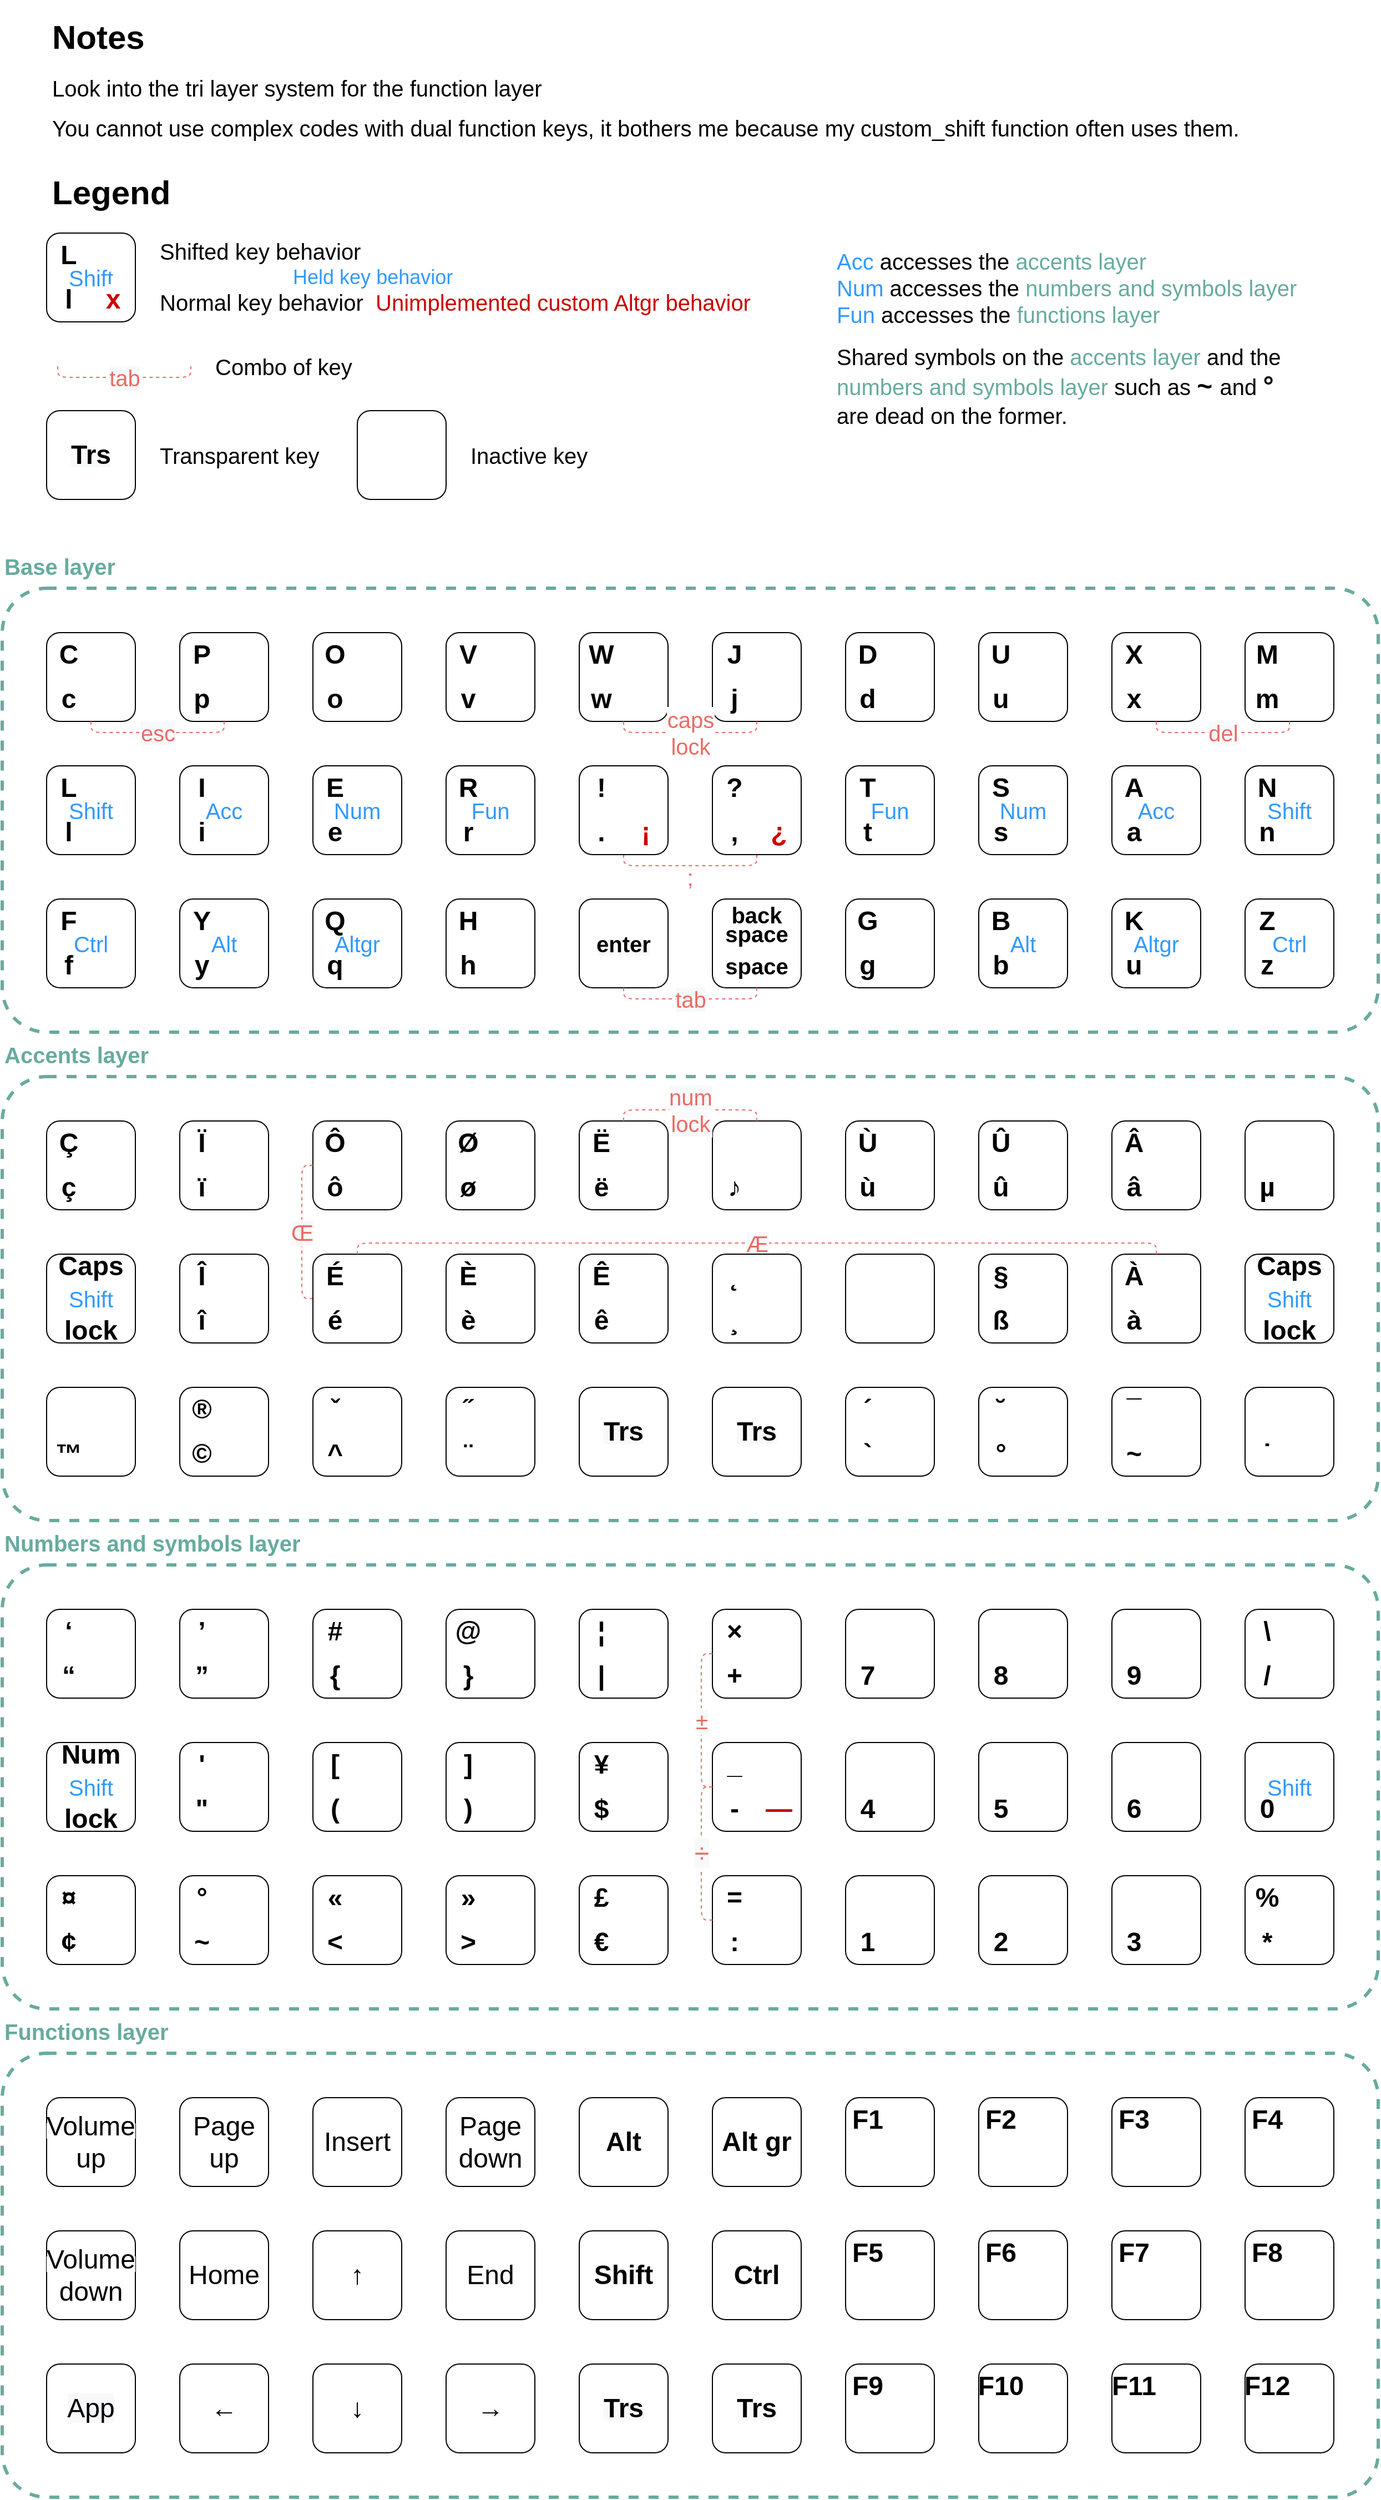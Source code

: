 <mxfile version="13.3.1" type="device"><diagram id="4t6e0OhKZYCxqdCRHPsr" name="Page-1"><mxGraphModel dx="572" dy="1922" grid="1" gridSize="10" guides="1" tooltips="1" connect="1" arrows="1" fold="1" page="1" pageScale="1" pageWidth="850" pageHeight="1100" math="0" shadow="0"><root><mxCell id="0"/><mxCell id="1" parent="0"/><mxCell id="mCCXoZvIbA4kGKxJ8PKQ-25" value="" style="group" parent="1" vertex="1" connectable="0"><mxGeometry x="1320" y="370" width="1240" height="430" as="geometry"/></mxCell><mxCell id="mCCXoZvIbA4kGKxJ8PKQ-19" value="" style="rounded=1;whiteSpace=wrap;html=1;fontColor=#EA6B66;fillColor=none;strokeWidth=3;dashed=1;strokeColor=#67AB9F;arcSize=10;" parent="mCCXoZvIbA4kGKxJ8PKQ-25" vertex="1"><mxGeometry y="30" width="1240" height="400" as="geometry"/></mxCell><mxCell id="mCCXoZvIbA4kGKxJ8PKQ-20" value="&lt;span style=&quot;font-size: 20px&quot;&gt;Base layer&lt;/span&gt;" style="text;html=1;strokeColor=none;fillColor=none;align=left;verticalAlign=middle;whiteSpace=wrap;rounded=0;dashed=1;fontColor=#67AB9F;fontStyle=1" parent="mCCXoZvIbA4kGKxJ8PKQ-25" vertex="1"><mxGeometry width="250" height="20" as="geometry"/></mxCell><mxCell id="NVSoXbeZ530GgO7h0lUy-14" value="" style="group" parent="mCCXoZvIbA4kGKxJ8PKQ-25" vertex="1" connectable="0"><mxGeometry x="280" y="310" width="80" height="80" as="geometry"/></mxCell><mxCell id="NVSoXbeZ530GgO7h0lUy-15" value="" style="rounded=1;whiteSpace=wrap;html=1;" parent="NVSoXbeZ530GgO7h0lUy-14" vertex="1"><mxGeometry width="80" height="80" as="geometry"/></mxCell><mxCell id="NVSoXbeZ530GgO7h0lUy-16" value="&lt;b&gt;&lt;font style=&quot;font-size: 24px&quot;&gt;Q&lt;/font&gt;&lt;/b&gt;" style="text;html=1;strokeColor=none;fillColor=none;align=center;verticalAlign=middle;whiteSpace=wrap;rounded=0;" parent="NVSoXbeZ530GgO7h0lUy-14" vertex="1"><mxGeometry x="10" y="10" width="20" height="20" as="geometry"/></mxCell><mxCell id="NVSoXbeZ530GgO7h0lUy-17" value="&lt;b&gt;&lt;font style=&quot;font-size: 24px&quot;&gt;q&lt;/font&gt;&lt;/b&gt;" style="text;html=1;strokeColor=none;fillColor=none;align=center;verticalAlign=middle;whiteSpace=wrap;rounded=0;" parent="NVSoXbeZ530GgO7h0lUy-14" vertex="1"><mxGeometry x="10" y="50" width="20" height="20" as="geometry"/></mxCell><mxCell id="NVSoXbeZ530GgO7h0lUy-32" value="&lt;font style=&quot;font-size: 20px&quot; color=&quot;#3399ff&quot;&gt;Altgr&lt;/font&gt;" style="text;html=1;strokeColor=none;fillColor=none;align=center;verticalAlign=middle;whiteSpace=wrap;rounded=0;" parent="NVSoXbeZ530GgO7h0lUy-14" vertex="1"><mxGeometry x="20" y="30" width="40" height="20" as="geometry"/></mxCell><mxCell id="NVSoXbeZ530GgO7h0lUy-28" value="" style="group" parent="mCCXoZvIbA4kGKxJ8PKQ-25" vertex="1" connectable="0"><mxGeometry x="400" y="310" width="80" height="80" as="geometry"/></mxCell><mxCell id="NVSoXbeZ530GgO7h0lUy-29" value="" style="rounded=1;whiteSpace=wrap;html=1;" parent="NVSoXbeZ530GgO7h0lUy-28" vertex="1"><mxGeometry width="80" height="80" as="geometry"/></mxCell><mxCell id="NVSoXbeZ530GgO7h0lUy-30" value="&lt;b&gt;&lt;font style=&quot;font-size: 24px&quot;&gt;H&lt;/font&gt;&lt;/b&gt;" style="text;html=1;strokeColor=none;fillColor=none;align=center;verticalAlign=middle;whiteSpace=wrap;rounded=0;" parent="NVSoXbeZ530GgO7h0lUy-28" vertex="1"><mxGeometry x="10" y="10" width="20" height="20" as="geometry"/></mxCell><mxCell id="NVSoXbeZ530GgO7h0lUy-31" value="&lt;b&gt;&lt;font style=&quot;font-size: 24px&quot;&gt;h&lt;/font&gt;&lt;/b&gt;" style="text;html=1;strokeColor=none;fillColor=none;align=center;verticalAlign=middle;whiteSpace=wrap;rounded=0;" parent="NVSoXbeZ530GgO7h0lUy-28" vertex="1"><mxGeometry x="10" y="50" width="20" height="20" as="geometry"/></mxCell><mxCell id="NVSoXbeZ530GgO7h0lUy-91" value="" style="group" parent="mCCXoZvIbA4kGKxJ8PKQ-25" vertex="1" connectable="0"><mxGeometry x="400" y="70" width="80" height="80" as="geometry"/></mxCell><mxCell id="NVSoXbeZ530GgO7h0lUy-92" value="" style="rounded=1;whiteSpace=wrap;html=1;" parent="NVSoXbeZ530GgO7h0lUy-91" vertex="1"><mxGeometry width="80" height="80" as="geometry"/></mxCell><mxCell id="NVSoXbeZ530GgO7h0lUy-93" value="&lt;b&gt;&lt;font style=&quot;font-size: 24px&quot;&gt;V&lt;/font&gt;&lt;/b&gt;" style="text;html=1;strokeColor=none;fillColor=none;align=center;verticalAlign=middle;whiteSpace=wrap;rounded=0;" parent="NVSoXbeZ530GgO7h0lUy-91" vertex="1"><mxGeometry x="10" y="10" width="20" height="20" as="geometry"/></mxCell><mxCell id="NVSoXbeZ530GgO7h0lUy-94" value="&lt;b&gt;&lt;font style=&quot;font-size: 24px&quot;&gt;v&lt;/font&gt;&lt;/b&gt;" style="text;html=1;strokeColor=none;fillColor=none;align=center;verticalAlign=middle;whiteSpace=wrap;rounded=0;" parent="NVSoXbeZ530GgO7h0lUy-91" vertex="1"><mxGeometry x="10" y="50" width="20" height="20" as="geometry"/></mxCell><mxCell id="NVSoXbeZ530GgO7h0lUy-6" value="" style="group" parent="mCCXoZvIbA4kGKxJ8PKQ-25" vertex="1" connectable="0"><mxGeometry x="280" y="70" width="80" height="80" as="geometry"/></mxCell><mxCell id="NVSoXbeZ530GgO7h0lUy-7" value="" style="rounded=1;whiteSpace=wrap;html=1;" parent="NVSoXbeZ530GgO7h0lUy-6" vertex="1"><mxGeometry width="80" height="80" as="geometry"/></mxCell><mxCell id="NVSoXbeZ530GgO7h0lUy-8" value="&lt;b&gt;&lt;font style=&quot;font-size: 24px&quot;&gt;O&lt;/font&gt;&lt;/b&gt;" style="text;html=1;strokeColor=none;fillColor=none;align=center;verticalAlign=middle;whiteSpace=wrap;rounded=0;" parent="NVSoXbeZ530GgO7h0lUy-6" vertex="1"><mxGeometry x="10" y="10" width="20" height="20" as="geometry"/></mxCell><mxCell id="NVSoXbeZ530GgO7h0lUy-9" value="&lt;b&gt;&lt;font style=&quot;font-size: 24px&quot;&gt;o&lt;/font&gt;&lt;/b&gt;" style="text;html=1;strokeColor=none;fillColor=none;align=center;verticalAlign=middle;whiteSpace=wrap;rounded=0;" parent="NVSoXbeZ530GgO7h0lUy-6" vertex="1"><mxGeometry x="10" y="50" width="20" height="20" as="geometry"/></mxCell><mxCell id="NVSoXbeZ530GgO7h0lUy-38" value="" style="group" parent="mCCXoZvIbA4kGKxJ8PKQ-25" vertex="1" connectable="0"><mxGeometry x="280" y="190" width="80" height="80" as="geometry"/></mxCell><mxCell id="NVSoXbeZ530GgO7h0lUy-39" value="" style="rounded=1;whiteSpace=wrap;html=1;" parent="NVSoXbeZ530GgO7h0lUy-38" vertex="1"><mxGeometry width="80" height="80" as="geometry"/></mxCell><mxCell id="NVSoXbeZ530GgO7h0lUy-40" value="&lt;b&gt;&lt;font style=&quot;font-size: 24px&quot;&gt;E&lt;/font&gt;&lt;/b&gt;" style="text;html=1;strokeColor=none;fillColor=none;align=center;verticalAlign=middle;whiteSpace=wrap;rounded=0;" parent="NVSoXbeZ530GgO7h0lUy-38" vertex="1"><mxGeometry x="10" y="10" width="20" height="20" as="geometry"/></mxCell><mxCell id="NVSoXbeZ530GgO7h0lUy-41" value="&lt;b&gt;&lt;font style=&quot;font-size: 24px&quot;&gt;e&lt;/font&gt;&lt;/b&gt;" style="text;html=1;strokeColor=none;fillColor=none;align=center;verticalAlign=middle;whiteSpace=wrap;rounded=0;" parent="NVSoXbeZ530GgO7h0lUy-38" vertex="1"><mxGeometry x="10" y="50" width="20" height="20" as="geometry"/></mxCell><mxCell id="NVSoXbeZ530GgO7h0lUy-37" value="&lt;span style=&quot;font-size: 20px&quot;&gt;&lt;font&gt;Num&lt;/font&gt;&lt;/span&gt;" style="text;html=1;strokeColor=none;fillColor=none;align=center;verticalAlign=middle;whiteSpace=wrap;rounded=0;fontColor=#3399FF;" parent="NVSoXbeZ530GgO7h0lUy-38" vertex="1"><mxGeometry x="20" y="30" width="40" height="20" as="geometry"/></mxCell><mxCell id="NVSoXbeZ530GgO7h0lUy-33" value="" style="group" parent="mCCXoZvIbA4kGKxJ8PKQ-25" vertex="1" connectable="0"><mxGeometry x="400" y="190" width="80" height="80" as="geometry"/></mxCell><mxCell id="NVSoXbeZ530GgO7h0lUy-34" value="" style="rounded=1;whiteSpace=wrap;html=1;" parent="NVSoXbeZ530GgO7h0lUy-33" vertex="1"><mxGeometry width="80" height="80" as="geometry"/></mxCell><mxCell id="NVSoXbeZ530GgO7h0lUy-35" value="&lt;span style=&quot;font-size: 24px&quot;&gt;&lt;b&gt;R&lt;/b&gt;&lt;/span&gt;" style="text;html=1;strokeColor=none;fillColor=none;align=center;verticalAlign=middle;whiteSpace=wrap;rounded=0;" parent="NVSoXbeZ530GgO7h0lUy-33" vertex="1"><mxGeometry x="10" y="10" width="20" height="20" as="geometry"/></mxCell><mxCell id="NVSoXbeZ530GgO7h0lUy-36" value="&lt;b&gt;&lt;font style=&quot;font-size: 24px&quot;&gt;r&lt;/font&gt;&lt;/b&gt;" style="text;html=1;strokeColor=none;fillColor=none;align=center;verticalAlign=middle;whiteSpace=wrap;rounded=0;" parent="NVSoXbeZ530GgO7h0lUy-33" vertex="1"><mxGeometry x="10" y="50" width="20" height="20" as="geometry"/></mxCell><mxCell id="NVSoXbeZ530GgO7h0lUy-42" value="&lt;font&gt;&lt;span style=&quot;font-size: 20px&quot;&gt;Fun&lt;/span&gt;&lt;/font&gt;" style="text;html=1;strokeColor=none;fillColor=none;align=center;verticalAlign=middle;whiteSpace=wrap;rounded=0;fontColor=#3399FF;" parent="NVSoXbeZ530GgO7h0lUy-33" vertex="1"><mxGeometry x="20" y="30" width="40" height="20" as="geometry"/></mxCell><mxCell id="NVSoXbeZ530GgO7h0lUy-95" value="" style="group" parent="mCCXoZvIbA4kGKxJ8PKQ-25" vertex="1" connectable="0"><mxGeometry x="880" y="310" width="80" height="80" as="geometry"/></mxCell><mxCell id="NVSoXbeZ530GgO7h0lUy-96" value="" style="rounded=1;whiteSpace=wrap;html=1;" parent="NVSoXbeZ530GgO7h0lUy-95" vertex="1"><mxGeometry width="80" height="80" as="geometry"/></mxCell><mxCell id="NVSoXbeZ530GgO7h0lUy-97" value="&lt;b&gt;&lt;font style=&quot;font-size: 24px&quot;&gt;B&lt;/font&gt;&lt;/b&gt;" style="text;html=1;strokeColor=none;fillColor=none;align=center;verticalAlign=middle;whiteSpace=wrap;rounded=0;" parent="NVSoXbeZ530GgO7h0lUy-95" vertex="1"><mxGeometry x="10" y="10" width="20" height="20" as="geometry"/></mxCell><mxCell id="NVSoXbeZ530GgO7h0lUy-98" value="&lt;b&gt;&lt;font style=&quot;font-size: 24px&quot;&gt;b&lt;/font&gt;&lt;/b&gt;" style="text;html=1;strokeColor=none;fillColor=none;align=center;verticalAlign=middle;whiteSpace=wrap;rounded=0;" parent="NVSoXbeZ530GgO7h0lUy-95" vertex="1"><mxGeometry x="10" y="50" width="20" height="20" as="geometry"/></mxCell><mxCell id="NVSoXbeZ530GgO7h0lUy-103" value="&lt;font style=&quot;font-size: 20px&quot; color=&quot;#3399ff&quot;&gt;Alt&lt;/font&gt;" style="text;html=1;strokeColor=none;fillColor=none;align=center;verticalAlign=middle;whiteSpace=wrap;rounded=0;" parent="NVSoXbeZ530GgO7h0lUy-95" vertex="1"><mxGeometry x="20" y="30" width="40" height="20" as="geometry"/></mxCell><mxCell id="NVSoXbeZ530GgO7h0lUy-99" value="" style="group" parent="mCCXoZvIbA4kGKxJ8PKQ-25" vertex="1" connectable="0"><mxGeometry x="760" y="310" width="80" height="80" as="geometry"/></mxCell><mxCell id="NVSoXbeZ530GgO7h0lUy-100" value="" style="rounded=1;whiteSpace=wrap;html=1;" parent="NVSoXbeZ530GgO7h0lUy-99" vertex="1"><mxGeometry width="80" height="80" as="geometry"/></mxCell><mxCell id="NVSoXbeZ530GgO7h0lUy-101" value="&lt;b&gt;&lt;font style=&quot;font-size: 24px&quot;&gt;G&lt;/font&gt;&lt;/b&gt;" style="text;html=1;strokeColor=none;fillColor=none;align=center;verticalAlign=middle;whiteSpace=wrap;rounded=0;" parent="NVSoXbeZ530GgO7h0lUy-99" vertex="1"><mxGeometry x="10" y="10" width="20" height="20" as="geometry"/></mxCell><mxCell id="NVSoXbeZ530GgO7h0lUy-102" value="&lt;b&gt;&lt;font style=&quot;font-size: 24px&quot;&gt;g&lt;/font&gt;&lt;/b&gt;" style="text;html=1;strokeColor=none;fillColor=none;align=center;verticalAlign=middle;whiteSpace=wrap;rounded=0;" parent="NVSoXbeZ530GgO7h0lUy-99" vertex="1"><mxGeometry x="10" y="50" width="20" height="20" as="geometry"/></mxCell><mxCell id="NVSoXbeZ530GgO7h0lUy-60" value="" style="group" parent="mCCXoZvIbA4kGKxJ8PKQ-25" vertex="1" connectable="0"><mxGeometry x="760" y="190" width="80" height="80" as="geometry"/></mxCell><mxCell id="NVSoXbeZ530GgO7h0lUy-61" value="" style="rounded=1;whiteSpace=wrap;html=1;" parent="NVSoXbeZ530GgO7h0lUy-60" vertex="1"><mxGeometry width="80" height="80" as="geometry"/></mxCell><mxCell id="NVSoXbeZ530GgO7h0lUy-62" value="&lt;b&gt;&lt;font style=&quot;font-size: 24px&quot;&gt;T&lt;/font&gt;&lt;/b&gt;" style="text;html=1;strokeColor=none;fillColor=none;align=center;verticalAlign=middle;whiteSpace=wrap;rounded=0;" parent="NVSoXbeZ530GgO7h0lUy-60" vertex="1"><mxGeometry x="10" y="10" width="20" height="20" as="geometry"/></mxCell><mxCell id="NVSoXbeZ530GgO7h0lUy-63" value="&lt;b&gt;&lt;font style=&quot;font-size: 24px&quot;&gt;t&lt;/font&gt;&lt;/b&gt;" style="text;html=1;strokeColor=none;fillColor=none;align=center;verticalAlign=middle;whiteSpace=wrap;rounded=0;" parent="NVSoXbeZ530GgO7h0lUy-60" vertex="1"><mxGeometry x="10" y="50" width="20" height="20" as="geometry"/></mxCell><mxCell id="NVSoXbeZ530GgO7h0lUy-64" value="&lt;span style=&quot;font-size: 20px&quot;&gt;&lt;font&gt;Fun&lt;/font&gt;&lt;/span&gt;" style="text;html=1;strokeColor=none;fillColor=none;align=center;verticalAlign=middle;whiteSpace=wrap;rounded=0;fontColor=#3399FF;" parent="NVSoXbeZ530GgO7h0lUy-60" vertex="1"><mxGeometry x="20" y="30" width="40" height="20" as="geometry"/></mxCell><mxCell id="NVSoXbeZ530GgO7h0lUy-55" value="" style="group" parent="mCCXoZvIbA4kGKxJ8PKQ-25" vertex="1" connectable="0"><mxGeometry x="880" y="190" width="80" height="80" as="geometry"/></mxCell><mxCell id="NVSoXbeZ530GgO7h0lUy-56" value="" style="rounded=1;whiteSpace=wrap;html=1;" parent="NVSoXbeZ530GgO7h0lUy-55" vertex="1"><mxGeometry width="80" height="80" as="geometry"/></mxCell><mxCell id="NVSoXbeZ530GgO7h0lUy-57" value="&lt;b&gt;&lt;font style=&quot;font-size: 24px&quot;&gt;S&lt;/font&gt;&lt;/b&gt;" style="text;html=1;strokeColor=none;fillColor=none;align=center;verticalAlign=middle;whiteSpace=wrap;rounded=0;" parent="NVSoXbeZ530GgO7h0lUy-55" vertex="1"><mxGeometry x="10" y="10" width="20" height="20" as="geometry"/></mxCell><mxCell id="NVSoXbeZ530GgO7h0lUy-58" value="&lt;b&gt;&lt;font style=&quot;font-size: 24px&quot;&gt;s&lt;/font&gt;&lt;/b&gt;" style="text;html=1;strokeColor=none;fillColor=none;align=center;verticalAlign=middle;whiteSpace=wrap;rounded=0;" parent="NVSoXbeZ530GgO7h0lUy-55" vertex="1"><mxGeometry x="10" y="50" width="20" height="20" as="geometry"/></mxCell><mxCell id="NVSoXbeZ530GgO7h0lUy-59" value="&lt;span style=&quot;font-size: 20px&quot;&gt;Num&lt;/span&gt;" style="text;html=1;strokeColor=none;fillColor=none;align=center;verticalAlign=middle;whiteSpace=wrap;rounded=0;fontColor=#3399FF;" parent="NVSoXbeZ530GgO7h0lUy-55" vertex="1"><mxGeometry x="20" y="30" width="40" height="20" as="geometry"/></mxCell><mxCell id="NVSoXbeZ530GgO7h0lUy-79" value="" style="group" parent="mCCXoZvIbA4kGKxJ8PKQ-25" vertex="1" connectable="0"><mxGeometry x="760" y="70" width="80" height="80" as="geometry"/></mxCell><mxCell id="NVSoXbeZ530GgO7h0lUy-80" value="" style="rounded=1;whiteSpace=wrap;html=1;" parent="NVSoXbeZ530GgO7h0lUy-79" vertex="1"><mxGeometry width="80" height="80" as="geometry"/></mxCell><mxCell id="NVSoXbeZ530GgO7h0lUy-81" value="&lt;span style=&quot;font-size: 24px&quot;&gt;&lt;b&gt;D&lt;/b&gt;&lt;/span&gt;" style="text;html=1;strokeColor=none;fillColor=none;align=center;verticalAlign=middle;whiteSpace=wrap;rounded=0;" parent="NVSoXbeZ530GgO7h0lUy-79" vertex="1"><mxGeometry x="10" y="10" width="20" height="20" as="geometry"/></mxCell><mxCell id="NVSoXbeZ530GgO7h0lUy-82" value="&lt;span style=&quot;font-size: 24px&quot;&gt;&lt;b&gt;d&lt;/b&gt;&lt;/span&gt;" style="text;html=1;strokeColor=none;fillColor=none;align=center;verticalAlign=middle;whiteSpace=wrap;rounded=0;" parent="NVSoXbeZ530GgO7h0lUy-79" vertex="1"><mxGeometry x="10" y="50" width="20" height="20" as="geometry"/></mxCell><mxCell id="NVSoXbeZ530GgO7h0lUy-10" value="" style="group" parent="mCCXoZvIbA4kGKxJ8PKQ-25" vertex="1" connectable="0"><mxGeometry x="880" y="70" width="80" height="80" as="geometry"/></mxCell><mxCell id="NVSoXbeZ530GgO7h0lUy-11" value="" style="rounded=1;whiteSpace=wrap;html=1;" parent="NVSoXbeZ530GgO7h0lUy-10" vertex="1"><mxGeometry width="80" height="80" as="geometry"/></mxCell><mxCell id="NVSoXbeZ530GgO7h0lUy-12" value="&lt;span style=&quot;font-size: 24px&quot;&gt;&lt;b&gt;U&lt;/b&gt;&lt;/span&gt;" style="text;html=1;strokeColor=none;fillColor=none;align=center;verticalAlign=middle;whiteSpace=wrap;rounded=0;" parent="NVSoXbeZ530GgO7h0lUy-10" vertex="1"><mxGeometry x="10" y="10" width="20" height="20" as="geometry"/></mxCell><mxCell id="NVSoXbeZ530GgO7h0lUy-13" value="&lt;span style=&quot;font-size: 24px&quot;&gt;&lt;b&gt;u&lt;/b&gt;&lt;/span&gt;" style="text;html=1;strokeColor=none;fillColor=none;align=center;verticalAlign=middle;whiteSpace=wrap;rounded=0;" parent="NVSoXbeZ530GgO7h0lUy-10" vertex="1"><mxGeometry x="10" y="50" width="20" height="20" as="geometry"/></mxCell><mxCell id="mCCXoZvIbA4kGKxJ8PKQ-32" value="" style="group" parent="1" vertex="1" connectable="0"><mxGeometry x="1320" y="1690" width="1240" height="430" as="geometry"/></mxCell><mxCell id="mCCXoZvIbA4kGKxJ8PKQ-33" value="" style="rounded=1;whiteSpace=wrap;html=1;fontColor=#EA6B66;fillColor=none;strokeWidth=3;dashed=1;strokeColor=#67AB9F;arcSize=10;" parent="mCCXoZvIbA4kGKxJ8PKQ-32" vertex="1"><mxGeometry y="30" width="1240" height="400" as="geometry"/></mxCell><mxCell id="mCCXoZvIbA4kGKxJ8PKQ-34" value="&lt;span style=&quot;font-size: 20px&quot;&gt;Functions layer&lt;/span&gt;" style="text;html=1;strokeColor=none;fillColor=none;align=left;verticalAlign=middle;whiteSpace=wrap;rounded=0;dashed=1;fontColor=#67AB9F;fontStyle=1" parent="mCCXoZvIbA4kGKxJ8PKQ-32" vertex="1"><mxGeometry width="250" height="20" as="geometry"/></mxCell><mxCell id="T42rKju7A3XPIHH4KJIf-25" value="" style="group" parent="mCCXoZvIbA4kGKxJ8PKQ-32" vertex="1" connectable="0"><mxGeometry x="640" y="310" width="80" height="80" as="geometry"/></mxCell><mxCell id="T42rKju7A3XPIHH4KJIf-26" value="" style="group" parent="T42rKju7A3XPIHH4KJIf-25" vertex="1" connectable="0"><mxGeometry width="80" height="80" as="geometry"/></mxCell><mxCell id="T42rKju7A3XPIHH4KJIf-27" value="&lt;b style=&quot;color: rgb(0 , 0 , 0) ; font-family: &amp;#34;helvetica&amp;#34; ; font-style: normal ; letter-spacing: normal ; text-align: center ; text-indent: 0px ; text-transform: none ; word-spacing: 0px ; background-color: rgb(248 , 249 , 250)&quot;&gt;&lt;font style=&quot;font-size: 24px&quot;&gt;Trs&lt;/font&gt;&lt;/b&gt;" style="rounded=1;whiteSpace=wrap;html=1;" parent="T42rKju7A3XPIHH4KJIf-26" vertex="1"><mxGeometry width="80" height="80" as="geometry"/></mxCell><mxCell id="T42rKju7A3XPIHH4KJIf-28" value="" style="group" parent="mCCXoZvIbA4kGKxJ8PKQ-32" vertex="1" connectable="0"><mxGeometry x="520" y="310" width="80" height="80" as="geometry"/></mxCell><mxCell id="T42rKju7A3XPIHH4KJIf-29" value="" style="group" parent="T42rKju7A3XPIHH4KJIf-28" vertex="1" connectable="0"><mxGeometry width="80" height="80" as="geometry"/></mxCell><mxCell id="T42rKju7A3XPIHH4KJIf-30" value="&lt;b style=&quot;color: rgb(0 , 0 , 0) ; font-family: &amp;#34;helvetica&amp;#34; ; font-style: normal ; letter-spacing: normal ; text-align: center ; text-indent: 0px ; text-transform: none ; word-spacing: 0px ; background-color: rgb(248 , 249 , 250)&quot;&gt;&lt;font style=&quot;font-size: 24px&quot;&gt;Trs&lt;/font&gt;&lt;/b&gt;" style="rounded=1;whiteSpace=wrap;html=1;" parent="T42rKju7A3XPIHH4KJIf-29" vertex="1"><mxGeometry width="80" height="80" as="geometry"/></mxCell><mxCell id="mCCXoZvIbA4kGKxJ8PKQ-29" value="" style="group;labelBackgroundColor=#ffffff;" parent="1" vertex="1" connectable="0"><mxGeometry x="1320" y="1250" width="1240" height="430" as="geometry"/></mxCell><mxCell id="mCCXoZvIbA4kGKxJ8PKQ-30" value="" style="rounded=1;whiteSpace=wrap;html=1;fontColor=#EA6B66;fillColor=none;strokeWidth=3;dashed=1;strokeColor=#67AB9F;arcSize=10;" parent="mCCXoZvIbA4kGKxJ8PKQ-29" vertex="1"><mxGeometry y="30" width="1240" height="400" as="geometry"/></mxCell><mxCell id="mCCXoZvIbA4kGKxJ8PKQ-31" value="&lt;span style=&quot;font-size: 20px&quot;&gt;Numbers and symbols layer&lt;/span&gt;" style="text;html=1;strokeColor=none;fillColor=none;align=left;verticalAlign=middle;whiteSpace=wrap;rounded=0;dashed=1;fontColor=#67AB9F;fontStyle=1" parent="mCCXoZvIbA4kGKxJ8PKQ-29" vertex="1"><mxGeometry width="360" height="20" as="geometry"/></mxCell><mxCell id="NVSoXbeZ530GgO7h0lUy-392" value="" style="group" parent="mCCXoZvIbA4kGKxJ8PKQ-29" vertex="1" connectable="0"><mxGeometry x="640" y="70" width="80" height="80" as="geometry"/></mxCell><mxCell id="NVSoXbeZ530GgO7h0lUy-161" value="" style="rounded=1;whiteSpace=wrap;html=1;" parent="NVSoXbeZ530GgO7h0lUy-392" vertex="1"><mxGeometry width="80" height="80" as="geometry"/></mxCell><mxCell id="NVSoXbeZ530GgO7h0lUy-330" value="&lt;b&gt;&lt;font style=&quot;font-size: 24px&quot;&gt;+&lt;/font&gt;&lt;/b&gt;" style="text;html=1;strokeColor=none;fillColor=none;align=center;verticalAlign=middle;whiteSpace=wrap;rounded=0;" parent="NVSoXbeZ530GgO7h0lUy-392" vertex="1"><mxGeometry x="10" y="50" width="20" height="20" as="geometry"/></mxCell><mxCell id="t4gqC8INUkjRbcEOiL_S-87" value="&lt;span style=&quot;font-size: 24px&quot;&gt;&lt;b&gt;×&lt;/b&gt;&lt;/span&gt;" style="text;html=1;strokeColor=none;fillColor=none;align=center;verticalAlign=middle;whiteSpace=wrap;rounded=0;" parent="NVSoXbeZ530GgO7h0lUy-392" vertex="1"><mxGeometry x="10" y="10" width="20" height="20" as="geometry"/></mxCell><mxCell id="t4gqC8INUkjRbcEOiL_S-76" value="" style="group" parent="mCCXoZvIbA4kGKxJ8PKQ-29" vertex="1" connectable="0"><mxGeometry x="520" y="310" width="80" height="80" as="geometry"/></mxCell><mxCell id="t4gqC8INUkjRbcEOiL_S-77" value="&lt;b&gt;&lt;font style=&quot;font-size: 24px&quot;&gt;&lt;br&gt;&lt;/font&gt;&lt;/b&gt;" style="rounded=1;whiteSpace=wrap;html=1;" parent="t4gqC8INUkjRbcEOiL_S-76" vertex="1"><mxGeometry width="80" height="80" as="geometry"/></mxCell><mxCell id="NVSoXbeZ530GgO7h0lUy-208" value="&lt;b&gt;&lt;font style=&quot;font-size: 24px&quot;&gt;€&lt;/font&gt;&lt;/b&gt;" style="text;html=1;strokeColor=none;fillColor=none;align=center;verticalAlign=middle;whiteSpace=wrap;rounded=0;" parent="t4gqC8INUkjRbcEOiL_S-76" vertex="1"><mxGeometry x="10" y="50" width="20" height="20" as="geometry"/></mxCell><mxCell id="NVSoXbeZ530GgO7h0lUy-331" value="&lt;b&gt;&lt;font style=&quot;font-size: 24px&quot;&gt;£&lt;/font&gt;&lt;/b&gt;" style="text;html=1;strokeColor=none;fillColor=none;align=center;verticalAlign=middle;whiteSpace=wrap;rounded=0;" parent="t4gqC8INUkjRbcEOiL_S-76" vertex="1"><mxGeometry x="10" y="10" width="20" height="20" as="geometry"/></mxCell><mxCell id="NVSoXbeZ530GgO7h0lUy-394" value="" style="group" parent="mCCXoZvIbA4kGKxJ8PKQ-29" vertex="1" connectable="0"><mxGeometry x="520" y="190" width="80" height="80" as="geometry"/></mxCell><mxCell id="NVSoXbeZ530GgO7h0lUy-205" value="" style="rounded=1;whiteSpace=wrap;html=1;" parent="NVSoXbeZ530GgO7h0lUy-394" vertex="1"><mxGeometry width="80" height="80" as="geometry"/></mxCell><mxCell id="NVSoXbeZ530GgO7h0lUy-209" value="&lt;b&gt;&lt;font style=&quot;font-size: 24px&quot;&gt;$&lt;/font&gt;&lt;/b&gt;" style="text;html=1;strokeColor=none;fillColor=none;align=center;verticalAlign=middle;whiteSpace=wrap;rounded=0;" parent="NVSoXbeZ530GgO7h0lUy-394" vertex="1"><mxGeometry x="10" y="50" width="20" height="20" as="geometry"/></mxCell><mxCell id="NVSoXbeZ530GgO7h0lUy-355" value="&lt;span style=&quot;font-family: sans-serif ; text-align: left ; line-height: 1em&quot;&gt;&lt;b&gt;&lt;font style=&quot;font-size: 24px ; line-height: 120%&quot;&gt;¥&lt;/font&gt;&lt;/b&gt;&lt;/span&gt;" style="text;html=1;strokeColor=none;fillColor=none;align=center;verticalAlign=middle;whiteSpace=wrap;rounded=0;" parent="NVSoXbeZ530GgO7h0lUy-394" vertex="1"><mxGeometry x="10" y="10" width="20" height="20" as="geometry"/></mxCell><mxCell id="pLQtNGQtdJ--FpTA2Ay--5" value="" style="group" parent="mCCXoZvIbA4kGKxJ8PKQ-29" vertex="1" connectable="0"><mxGeometry x="280" y="70" width="80" height="80" as="geometry"/></mxCell><mxCell id="NVSoXbeZ530GgO7h0lUy-399" value="" style="group" parent="pLQtNGQtdJ--FpTA2Ay--5" vertex="1" connectable="0"><mxGeometry width="80" height="80" as="geometry"/></mxCell><mxCell id="NVSoXbeZ530GgO7h0lUy-164" value="" style="rounded=1;whiteSpace=wrap;html=1;" parent="NVSoXbeZ530GgO7h0lUy-399" vertex="1"><mxGeometry width="80" height="80" as="geometry"/></mxCell><mxCell id="NVSoXbeZ530GgO7h0lUy-370" value="&lt;b&gt;&lt;font style=&quot;font-size: 24px&quot;&gt;{&lt;/font&gt;&lt;/b&gt;" style="text;html=1;strokeColor=none;fillColor=none;align=center;verticalAlign=middle;whiteSpace=wrap;rounded=0;" parent="NVSoXbeZ530GgO7h0lUy-399" vertex="1"><mxGeometry x="10" y="50" width="20" height="20" as="geometry"/></mxCell><mxCell id="QvThc6Asa0pIhZwe7qE6-8" value="&lt;span style=&quot;font-size: 24px&quot;&gt;&lt;b&gt;#&lt;/b&gt;&lt;/span&gt;" style="text;html=1;strokeColor=none;fillColor=none;align=center;verticalAlign=middle;whiteSpace=wrap;rounded=0;" parent="NVSoXbeZ530GgO7h0lUy-399" vertex="1"><mxGeometry x="10" y="10" width="20" height="20" as="geometry"/></mxCell><mxCell id="QvThc6Asa0pIhZwe7qE6-6" value="" style="group" parent="mCCXoZvIbA4kGKxJ8PKQ-29" vertex="1" connectable="0"><mxGeometry x="160" y="310" width="80" height="80" as="geometry"/></mxCell><mxCell id="QvThc6Asa0pIhZwe7qE6-7" value="" style="rounded=1;whiteSpace=wrap;html=1;" parent="QvThc6Asa0pIhZwe7qE6-6" vertex="1"><mxGeometry width="80" height="80" as="geometry"/></mxCell><mxCell id="t4gqC8INUkjRbcEOiL_S-75" value="&lt;span style=&quot;font-size: 24px&quot;&gt;&lt;b&gt;~&lt;/b&gt;&lt;/span&gt;" style="text;html=1;strokeColor=none;fillColor=none;align=center;verticalAlign=middle;whiteSpace=wrap;rounded=0;" parent="QvThc6Asa0pIhZwe7qE6-6" vertex="1"><mxGeometry x="10" y="50" width="20" height="20" as="geometry"/></mxCell><mxCell id="mCCXoZvIbA4kGKxJ8PKQ-12" value="&lt;b style=&quot;font-size: 24px&quot;&gt;°&lt;/b&gt;" style="text;html=1;strokeColor=none;fillColor=none;align=center;verticalAlign=middle;whiteSpace=wrap;rounded=0;" parent="QvThc6Asa0pIhZwe7qE6-6" vertex="1"><mxGeometry x="10" y="10" width="20" height="20" as="geometry"/></mxCell><mxCell id="-i52JebB5DOyo1XUryi--4" value="" style="group" parent="mCCXoZvIbA4kGKxJ8PKQ-29" vertex="1" connectable="0"><mxGeometry x="520" y="70" width="80" height="80" as="geometry"/></mxCell><mxCell id="-i52JebB5DOyo1XUryi--3" value="" style="group" parent="-i52JebB5DOyo1XUryi--4" vertex="1" connectable="0"><mxGeometry width="80" height="80" as="geometry"/></mxCell><mxCell id="t4gqC8INUkjRbcEOiL_S-83" value="" style="rounded=1;whiteSpace=wrap;html=1;" parent="-i52JebB5DOyo1XUryi--3" vertex="1"><mxGeometry width="80" height="80" as="geometry"/></mxCell><mxCell id="t4gqC8INUkjRbcEOiL_S-84" value="&lt;span style=&quot;font-size: 24px&quot;&gt;&lt;b&gt;|&lt;/b&gt;&lt;/span&gt;" style="text;html=1;strokeColor=none;fillColor=none;align=center;verticalAlign=middle;whiteSpace=wrap;rounded=0;" parent="-i52JebB5DOyo1XUryi--3" vertex="1"><mxGeometry x="10" y="50" width="20" height="20" as="geometry"/></mxCell><mxCell id="pLQtNGQtdJ--FpTA2Ay--25" value="&lt;span style=&quot;font-size: 24px&quot;&gt;&lt;b&gt;¦&lt;/b&gt;&lt;/span&gt;" style="text;html=1;strokeColor=none;fillColor=none;align=center;verticalAlign=middle;whiteSpace=wrap;rounded=0;" parent="-i52JebB5DOyo1XUryi--3" vertex="1"><mxGeometry x="10" y="10" width="20" height="20" as="geometry"/></mxCell><mxCell id="t4gqC8INUkjRbcEOiL_S-68" value="" style="group" parent="mCCXoZvIbA4kGKxJ8PKQ-29" vertex="1" connectable="0"><mxGeometry x="40" y="310" width="80" height="80" as="geometry"/></mxCell><mxCell id="t4gqC8INUkjRbcEOiL_S-69" value="" style="rounded=1;whiteSpace=wrap;html=1;" parent="t4gqC8INUkjRbcEOiL_S-68" vertex="1"><mxGeometry width="80" height="80" as="geometry"/></mxCell><mxCell id="IUT2M7gcINVW5px00sLK-3" value="&lt;span style=&quot;font-size: 24px&quot;&gt;&lt;b&gt;¢&lt;/b&gt;&lt;/span&gt;" style="text;html=1;strokeColor=none;fillColor=none;align=center;verticalAlign=middle;whiteSpace=wrap;rounded=0;" vertex="1" parent="t4gqC8INUkjRbcEOiL_S-68"><mxGeometry x="10" y="50" width="20" height="20" as="geometry"/></mxCell><mxCell id="IUT2M7gcINVW5px00sLK-4" value="&lt;span style=&quot;font-size: 24px&quot;&gt;&lt;b&gt;¤&lt;/b&gt;&lt;/span&gt;" style="text;html=1;strokeColor=none;fillColor=none;align=center;verticalAlign=middle;whiteSpace=wrap;rounded=0;" vertex="1" parent="t4gqC8INUkjRbcEOiL_S-68"><mxGeometry x="10" y="10" width="20" height="20" as="geometry"/></mxCell><mxCell id="pLQtNGQtdJ--FpTA2Ay--14" value="" style="group" parent="mCCXoZvIbA4kGKxJ8PKQ-29" vertex="1" connectable="0"><mxGeometry x="40" y="190" width="80" height="80" as="geometry"/></mxCell><mxCell id="NVSoXbeZ530GgO7h0lUy-395" value="" style="group" parent="pLQtNGQtdJ--FpTA2Ay--14" vertex="1" connectable="0"><mxGeometry width="80" height="80" as="geometry"/></mxCell><mxCell id="NVSoXbeZ530GgO7h0lUy-367" value="" style="group" parent="NVSoXbeZ530GgO7h0lUy-395" vertex="1" connectable="0"><mxGeometry width="80" height="80" as="geometry"/></mxCell><mxCell id="NVSoXbeZ530GgO7h0lUy-236" value="&lt;font style=&quot;font-size: 24px&quot;&gt;&lt;b&gt;Num&lt;br&gt;&lt;br&gt;lock&lt;/b&gt;&lt;/font&gt;" style="rounded=1;whiteSpace=wrap;html=1;" parent="NVSoXbeZ530GgO7h0lUy-367" vertex="1"><mxGeometry width="80" height="80" as="geometry"/></mxCell><mxCell id="t4gqC8INUkjRbcEOiL_S-71" value="&lt;font style=&quot;font-size: 20px&quot; color=&quot;#3399ff&quot;&gt;Shift&lt;/font&gt;" style="text;html=1;strokeColor=none;fillColor=none;align=center;verticalAlign=middle;whiteSpace=wrap;rounded=0;" parent="NVSoXbeZ530GgO7h0lUy-367" vertex="1"><mxGeometry x="20" y="30" width="40" height="20" as="geometry"/></mxCell><mxCell id="NVSoXbeZ530GgO7h0lUy-3" value="" style="endArrow=none;dashed=1;html=1;exitX=0.5;exitY=1;exitDx=0;exitDy=0;entryX=0.5;entryY=1;entryDx=0;entryDy=0;strokeColor=#EA6B66;fontStyle=0" parent="1" edge="1"><mxGeometry width="50" height="50" relative="1" as="geometry"><mxPoint x="1880" y="640" as="sourcePoint"/><mxPoint x="2000" y="640" as="targetPoint"/><Array as="points"><mxPoint x="1880" y="650"/><mxPoint x="2000" y="650"/></Array></mxGeometry></mxCell><mxCell id="NVSoXbeZ530GgO7h0lUy-4" value="&lt;font color=&quot;#ea6b66&quot;&gt;&lt;span style=&quot;font-size: 20px&quot;&gt;;&lt;/span&gt;&lt;/font&gt;" style="text;html=1;strokeColor=none;fillColor=none;align=center;verticalAlign=middle;whiteSpace=wrap;rounded=0;" parent="1" vertex="1"><mxGeometry x="1910" y="650" width="60" height="20" as="geometry"/></mxCell><mxCell id="NVSoXbeZ530GgO7h0lUy-18" value="" style="group" parent="1" vertex="1" connectable="0"><mxGeometry x="1360" y="560" width="80" height="80" as="geometry"/></mxCell><mxCell id="NVSoXbeZ530GgO7h0lUy-19" value="" style="rounded=1;whiteSpace=wrap;html=1;" parent="NVSoXbeZ530GgO7h0lUy-18" vertex="1"><mxGeometry width="80" height="80" as="geometry"/></mxCell><mxCell id="NVSoXbeZ530GgO7h0lUy-20" value="&lt;b&gt;&lt;font style=&quot;font-size: 24px&quot;&gt;L&lt;/font&gt;&lt;/b&gt;" style="text;html=1;strokeColor=none;fillColor=none;align=center;verticalAlign=middle;whiteSpace=wrap;rounded=0;" parent="NVSoXbeZ530GgO7h0lUy-18" vertex="1"><mxGeometry x="10" y="10" width="20" height="20" as="geometry"/></mxCell><mxCell id="NVSoXbeZ530GgO7h0lUy-21" value="&lt;span style=&quot;font-size: 24px&quot;&gt;&lt;b&gt;l&lt;/b&gt;&lt;/span&gt;" style="text;html=1;strokeColor=none;fillColor=none;align=center;verticalAlign=middle;whiteSpace=wrap;rounded=0;" parent="NVSoXbeZ530GgO7h0lUy-18" vertex="1"><mxGeometry x="10" y="50" width="20" height="20" as="geometry"/></mxCell><mxCell id="NVSoXbeZ530GgO7h0lUy-22" value="&lt;font style=&quot;font-size: 20px&quot;&gt;Shift&lt;/font&gt;" style="text;html=1;strokeColor=none;fillColor=none;align=center;verticalAlign=middle;whiteSpace=wrap;rounded=0;fontColor=#3399FF;" parent="NVSoXbeZ530GgO7h0lUy-18" vertex="1"><mxGeometry x="20" y="30" width="40" height="20" as="geometry"/></mxCell><mxCell id="NVSoXbeZ530GgO7h0lUy-23" value="" style="group" parent="1" vertex="1" connectable="0"><mxGeometry x="1480" y="560" width="80" height="80" as="geometry"/></mxCell><mxCell id="NVSoXbeZ530GgO7h0lUy-24" value="" style="rounded=1;whiteSpace=wrap;html=1;" parent="NVSoXbeZ530GgO7h0lUy-23" vertex="1"><mxGeometry width="80" height="80" as="geometry"/></mxCell><mxCell id="NVSoXbeZ530GgO7h0lUy-25" value="&lt;b&gt;&lt;font style=&quot;font-size: 24px&quot;&gt;I&lt;/font&gt;&lt;/b&gt;" style="text;html=1;strokeColor=none;fillColor=none;align=center;verticalAlign=middle;whiteSpace=wrap;rounded=0;" parent="NVSoXbeZ530GgO7h0lUy-23" vertex="1"><mxGeometry x="10" y="10" width="20" height="20" as="geometry"/></mxCell><mxCell id="NVSoXbeZ530GgO7h0lUy-26" value="&lt;b&gt;&lt;font style=&quot;font-size: 24px&quot;&gt;i&lt;/font&gt;&lt;/b&gt;" style="text;html=1;strokeColor=none;fillColor=none;align=center;verticalAlign=middle;whiteSpace=wrap;rounded=0;" parent="NVSoXbeZ530GgO7h0lUy-23" vertex="1"><mxGeometry x="10" y="50" width="20" height="20" as="geometry"/></mxCell><mxCell id="NVSoXbeZ530GgO7h0lUy-27" value="&lt;span style=&quot;font-size: 20px&quot;&gt;&lt;font&gt;Acc&lt;/font&gt;&lt;/span&gt;" style="text;html=1;strokeColor=none;fillColor=none;align=center;verticalAlign=middle;whiteSpace=wrap;rounded=0;fontColor=#3399FF;" parent="NVSoXbeZ530GgO7h0lUy-23" vertex="1"><mxGeometry x="20" y="30" width="40" height="20" as="geometry"/></mxCell><mxCell id="NVSoXbeZ530GgO7h0lUy-47" value="" style="group" parent="1" vertex="1" connectable="0"><mxGeometry x="1960" y="560" width="80" height="80" as="geometry"/></mxCell><mxCell id="NVSoXbeZ530GgO7h0lUy-48" value="" style="rounded=1;whiteSpace=wrap;html=1;" parent="NVSoXbeZ530GgO7h0lUy-47" vertex="1"><mxGeometry width="80" height="80" as="geometry"/></mxCell><mxCell id="NVSoXbeZ530GgO7h0lUy-49" value="&lt;b&gt;&lt;font style=&quot;font-size: 24px&quot;&gt;?&lt;/font&gt;&lt;/b&gt;" style="text;html=1;strokeColor=none;fillColor=none;align=center;verticalAlign=middle;whiteSpace=wrap;rounded=0;" parent="NVSoXbeZ530GgO7h0lUy-47" vertex="1"><mxGeometry x="10" y="10" width="20" height="20" as="geometry"/></mxCell><mxCell id="NVSoXbeZ530GgO7h0lUy-50" value="&lt;b&gt;&lt;font style=&quot;font-size: 24px&quot;&gt;,&lt;/font&gt;&lt;/b&gt;" style="text;html=1;strokeColor=none;fillColor=none;align=center;verticalAlign=middle;whiteSpace=wrap;rounded=0;" parent="NVSoXbeZ530GgO7h0lUy-47" vertex="1"><mxGeometry x="10" y="50" width="20" height="20" as="geometry"/></mxCell><mxCell id="NVSoXbeZ530GgO7h0lUy-365" value="&lt;span style=&quot;font-family: sans-serif ; background-color: rgb(255 , 255 , 255)&quot;&gt;&lt;span lang=&quot;es&quot; title=&quot;Spanish language text&quot;&gt;&lt;b&gt;&lt;font style=&quot;font-size: 24px&quot; color=&quot;#cc0000&quot;&gt;¿&lt;/font&gt;&lt;/b&gt;&lt;/span&gt;&lt;/span&gt;" style="text;html=1;strokeColor=none;fillColor=none;align=center;verticalAlign=middle;whiteSpace=wrap;rounded=0;" parent="NVSoXbeZ530GgO7h0lUy-47" vertex="1"><mxGeometry x="50" y="50" width="20" height="20" as="geometry"/></mxCell><mxCell id="NVSoXbeZ530GgO7h0lUy-51" value="" style="group" parent="1" vertex="1" connectable="0"><mxGeometry x="1840" y="560" width="80" height="80" as="geometry"/></mxCell><mxCell id="NVSoXbeZ530GgO7h0lUy-52" value="" style="rounded=1;whiteSpace=wrap;html=1;" parent="NVSoXbeZ530GgO7h0lUy-51" vertex="1"><mxGeometry width="80" height="80" as="geometry"/></mxCell><mxCell id="NVSoXbeZ530GgO7h0lUy-53" value="&lt;span style=&quot;font-size: 24px&quot;&gt;&lt;b&gt;!&lt;/b&gt;&lt;/span&gt;" style="text;html=1;strokeColor=none;fillColor=none;align=center;verticalAlign=middle;whiteSpace=wrap;rounded=0;" parent="NVSoXbeZ530GgO7h0lUy-51" vertex="1"><mxGeometry x="10" y="10" width="20" height="20" as="geometry"/></mxCell><mxCell id="NVSoXbeZ530GgO7h0lUy-54" value="&lt;b&gt;&lt;font style=&quot;font-size: 24px&quot;&gt;.&lt;/font&gt;&lt;/b&gt;" style="text;html=1;strokeColor=none;fillColor=none;align=center;verticalAlign=middle;whiteSpace=wrap;rounded=0;" parent="NVSoXbeZ530GgO7h0lUy-51" vertex="1"><mxGeometry x="10" y="50" width="20" height="20" as="geometry"/></mxCell><mxCell id="NVSoXbeZ530GgO7h0lUy-360" value="&lt;span style=&quot;font-family: sans-serif ; font-size: 24px ; background-color: rgb(255 , 255 , 255)&quot;&gt;&lt;b&gt;&lt;font color=&quot;#cc0000&quot;&gt;¡&lt;/font&gt;&lt;/b&gt;&lt;/span&gt;" style="text;html=1;strokeColor=none;fillColor=none;align=center;verticalAlign=middle;whiteSpace=wrap;rounded=0;" parent="NVSoXbeZ530GgO7h0lUy-51" vertex="1"><mxGeometry x="50" y="50" width="20" height="20" as="geometry"/></mxCell><mxCell id="NVSoXbeZ530GgO7h0lUy-65" value="" style="group" parent="1" vertex="1" connectable="0"><mxGeometry x="2320" y="560" width="80" height="80" as="geometry"/></mxCell><mxCell id="NVSoXbeZ530GgO7h0lUy-66" value="" style="rounded=1;whiteSpace=wrap;html=1;" parent="NVSoXbeZ530GgO7h0lUy-65" vertex="1"><mxGeometry width="80" height="80" as="geometry"/></mxCell><mxCell id="NVSoXbeZ530GgO7h0lUy-67" value="&lt;b&gt;&lt;font style=&quot;font-size: 24px&quot;&gt;A&lt;/font&gt;&lt;/b&gt;" style="text;html=1;strokeColor=none;fillColor=none;align=center;verticalAlign=middle;whiteSpace=wrap;rounded=0;" parent="NVSoXbeZ530GgO7h0lUy-65" vertex="1"><mxGeometry x="10" y="10" width="20" height="20" as="geometry"/></mxCell><mxCell id="NVSoXbeZ530GgO7h0lUy-68" value="&lt;b&gt;&lt;font style=&quot;font-size: 24px&quot;&gt;a&lt;/font&gt;&lt;/b&gt;" style="text;html=1;strokeColor=none;fillColor=none;align=center;verticalAlign=middle;whiteSpace=wrap;rounded=0;" parent="NVSoXbeZ530GgO7h0lUy-65" vertex="1"><mxGeometry x="10" y="50" width="20" height="20" as="geometry"/></mxCell><mxCell id="NVSoXbeZ530GgO7h0lUy-69" value="&lt;span style=&quot;font-size: 20px&quot;&gt;&lt;font&gt;Acc&lt;/font&gt;&lt;/span&gt;" style="text;html=1;strokeColor=none;fillColor=none;align=center;verticalAlign=middle;whiteSpace=wrap;rounded=0;fontColor=#3399FF;" parent="NVSoXbeZ530GgO7h0lUy-65" vertex="1"><mxGeometry x="20" y="30" width="40" height="20" as="geometry"/></mxCell><mxCell id="NVSoXbeZ530GgO7h0lUy-70" value="" style="group" parent="1" vertex="1" connectable="0"><mxGeometry x="2440" y="560" width="80" height="80" as="geometry"/></mxCell><mxCell id="NVSoXbeZ530GgO7h0lUy-71" value="" style="rounded=1;whiteSpace=wrap;html=1;" parent="NVSoXbeZ530GgO7h0lUy-70" vertex="1"><mxGeometry width="80" height="80" as="geometry"/></mxCell><mxCell id="NVSoXbeZ530GgO7h0lUy-72" value="&lt;span style=&quot;font-size: 24px&quot;&gt;&lt;b&gt;N&lt;/b&gt;&lt;/span&gt;" style="text;html=1;strokeColor=none;fillColor=none;align=center;verticalAlign=middle;whiteSpace=wrap;rounded=0;" parent="NVSoXbeZ530GgO7h0lUy-70" vertex="1"><mxGeometry x="10" y="10" width="20" height="20" as="geometry"/></mxCell><mxCell id="NVSoXbeZ530GgO7h0lUy-73" value="&lt;b&gt;&lt;font style=&quot;font-size: 24px&quot;&gt;n&lt;/font&gt;&lt;/b&gt;" style="text;html=1;strokeColor=none;fillColor=none;align=center;verticalAlign=middle;whiteSpace=wrap;rounded=0;" parent="NVSoXbeZ530GgO7h0lUy-70" vertex="1"><mxGeometry x="10" y="50" width="20" height="20" as="geometry"/></mxCell><mxCell id="NVSoXbeZ530GgO7h0lUy-74" value="&lt;font style=&quot;font-size: 20px&quot;&gt;Shift&lt;/font&gt;" style="text;html=1;strokeColor=none;fillColor=none;align=center;verticalAlign=middle;whiteSpace=wrap;rounded=0;fontColor=#3399FF;" parent="NVSoXbeZ530GgO7h0lUy-70" vertex="1"><mxGeometry x="20" y="30" width="40" height="20" as="geometry"/></mxCell><mxCell id="NVSoXbeZ530GgO7h0lUy-75" value="" style="group" parent="1" vertex="1" connectable="0"><mxGeometry x="2440" y="440" width="80" height="80" as="geometry"/></mxCell><mxCell id="NVSoXbeZ530GgO7h0lUy-76" value="" style="rounded=1;whiteSpace=wrap;html=1;" parent="NVSoXbeZ530GgO7h0lUy-75" vertex="1"><mxGeometry width="80" height="80" as="geometry"/></mxCell><mxCell id="NVSoXbeZ530GgO7h0lUy-77" value="&lt;span style=&quot;font-size: 24px&quot;&gt;&lt;b&gt;M&lt;/b&gt;&lt;/span&gt;" style="text;html=1;strokeColor=none;fillColor=none;align=center;verticalAlign=middle;whiteSpace=wrap;rounded=0;" parent="NVSoXbeZ530GgO7h0lUy-75" vertex="1"><mxGeometry x="10" y="10" width="20" height="20" as="geometry"/></mxCell><mxCell id="NVSoXbeZ530GgO7h0lUy-78" value="&lt;span style=&quot;font-size: 24px&quot;&gt;&lt;b&gt;m&lt;/b&gt;&lt;/span&gt;" style="text;html=1;strokeColor=none;fillColor=none;align=center;verticalAlign=middle;whiteSpace=wrap;rounded=0;" parent="NVSoXbeZ530GgO7h0lUy-75" vertex="1"><mxGeometry x="10" y="50" width="20" height="20" as="geometry"/></mxCell><mxCell id="NVSoXbeZ530GgO7h0lUy-83" value="" style="group" parent="1" vertex="1" connectable="0"><mxGeometry x="1360" y="440" width="80" height="80" as="geometry"/></mxCell><mxCell id="NVSoXbeZ530GgO7h0lUy-84" value="" style="rounded=1;whiteSpace=wrap;html=1;" parent="NVSoXbeZ530GgO7h0lUy-83" vertex="1"><mxGeometry width="80" height="80" as="geometry"/></mxCell><mxCell id="NVSoXbeZ530GgO7h0lUy-85" value="&lt;span style=&quot;font-size: 24px&quot;&gt;&lt;b&gt;C&lt;/b&gt;&lt;/span&gt;" style="text;html=1;strokeColor=none;fillColor=none;align=center;verticalAlign=middle;whiteSpace=wrap;rounded=0;" parent="NVSoXbeZ530GgO7h0lUy-83" vertex="1"><mxGeometry x="10" y="10" width="20" height="20" as="geometry"/></mxCell><mxCell id="NVSoXbeZ530GgO7h0lUy-86" value="&lt;span style=&quot;font-size: 24px&quot;&gt;&lt;b&gt;c&lt;/b&gt;&lt;/span&gt;" style="text;html=1;strokeColor=none;fillColor=none;align=center;verticalAlign=middle;whiteSpace=wrap;rounded=0;" parent="NVSoXbeZ530GgO7h0lUy-83" vertex="1"><mxGeometry x="10" y="50" width="20" height="20" as="geometry"/></mxCell><mxCell id="NVSoXbeZ530GgO7h0lUy-87" value="" style="group" parent="1" vertex="1" connectable="0"><mxGeometry x="1480" y="440" width="80" height="80" as="geometry"/></mxCell><mxCell id="NVSoXbeZ530GgO7h0lUy-88" value="" style="rounded=1;whiteSpace=wrap;html=1;" parent="NVSoXbeZ530GgO7h0lUy-87" vertex="1"><mxGeometry width="80" height="80" as="geometry"/></mxCell><mxCell id="NVSoXbeZ530GgO7h0lUy-89" value="&lt;span style=&quot;font-size: 24px&quot;&gt;&lt;b&gt;P&lt;/b&gt;&lt;/span&gt;" style="text;html=1;strokeColor=none;fillColor=none;align=center;verticalAlign=middle;whiteSpace=wrap;rounded=0;" parent="NVSoXbeZ530GgO7h0lUy-87" vertex="1"><mxGeometry x="10" y="10" width="20" height="20" as="geometry"/></mxCell><mxCell id="NVSoXbeZ530GgO7h0lUy-90" value="&lt;span style=&quot;font-size: 24px&quot;&gt;&lt;b&gt;p&lt;/b&gt;&lt;/span&gt;" style="text;html=1;strokeColor=none;fillColor=none;align=center;verticalAlign=middle;whiteSpace=wrap;rounded=0;" parent="NVSoXbeZ530GgO7h0lUy-87" vertex="1"><mxGeometry x="10" y="50" width="20" height="20" as="geometry"/></mxCell><mxCell id="NVSoXbeZ530GgO7h0lUy-104" value="" style="group" parent="1" vertex="1" connectable="0"><mxGeometry x="1360" y="680" width="80" height="80" as="geometry"/></mxCell><mxCell id="NVSoXbeZ530GgO7h0lUy-105" value="" style="group" parent="NVSoXbeZ530GgO7h0lUy-104" vertex="1" connectable="0"><mxGeometry width="80" height="80" as="geometry"/></mxCell><mxCell id="NVSoXbeZ530GgO7h0lUy-106" value="" style="rounded=1;whiteSpace=wrap;html=1;" parent="NVSoXbeZ530GgO7h0lUy-105" vertex="1"><mxGeometry width="80" height="80" as="geometry"/></mxCell><mxCell id="NVSoXbeZ530GgO7h0lUy-107" value="&lt;b&gt;&lt;font style=&quot;font-size: 24px&quot;&gt;F&lt;/font&gt;&lt;/b&gt;" style="text;html=1;strokeColor=none;fillColor=none;align=center;verticalAlign=middle;whiteSpace=wrap;rounded=0;" parent="NVSoXbeZ530GgO7h0lUy-105" vertex="1"><mxGeometry x="10" y="10" width="20" height="20" as="geometry"/></mxCell><mxCell id="NVSoXbeZ530GgO7h0lUy-108" value="&lt;b&gt;&lt;font style=&quot;font-size: 24px&quot;&gt;f&lt;/font&gt;&lt;/b&gt;" style="text;html=1;strokeColor=none;fillColor=none;align=center;verticalAlign=middle;whiteSpace=wrap;rounded=0;" parent="NVSoXbeZ530GgO7h0lUy-105" vertex="1"><mxGeometry x="10" y="50" width="20" height="20" as="geometry"/></mxCell><mxCell id="NVSoXbeZ530GgO7h0lUy-109" value="&lt;font style=&quot;font-size: 20px&quot; color=&quot;#3399ff&quot;&gt;Ctrl&lt;/font&gt;" style="text;html=1;strokeColor=none;fillColor=none;align=center;verticalAlign=middle;whiteSpace=wrap;rounded=0;" parent="NVSoXbeZ530GgO7h0lUy-105" vertex="1"><mxGeometry x="20" y="30" width="40" height="20" as="geometry"/></mxCell><mxCell id="NVSoXbeZ530GgO7h0lUy-110" value="" style="group" parent="1" vertex="1" connectable="0"><mxGeometry x="2320" y="440" width="80" height="80" as="geometry"/></mxCell><mxCell id="NVSoXbeZ530GgO7h0lUy-111" value="" style="rounded=1;whiteSpace=wrap;html=1;" parent="NVSoXbeZ530GgO7h0lUy-110" vertex="1"><mxGeometry width="80" height="80" as="geometry"/></mxCell><mxCell id="NVSoXbeZ530GgO7h0lUy-112" value="&lt;span style=&quot;font-size: 24px&quot;&gt;&lt;b&gt;X&lt;/b&gt;&lt;/span&gt;" style="text;html=1;strokeColor=none;fillColor=none;align=center;verticalAlign=middle;whiteSpace=wrap;rounded=0;" parent="NVSoXbeZ530GgO7h0lUy-110" vertex="1"><mxGeometry x="10" y="10" width="20" height="20" as="geometry"/></mxCell><mxCell id="NVSoXbeZ530GgO7h0lUy-113" value="&lt;span style=&quot;font-size: 24px&quot;&gt;&lt;b&gt;x&lt;/b&gt;&lt;/span&gt;" style="text;html=1;strokeColor=none;fillColor=none;align=center;verticalAlign=middle;whiteSpace=wrap;rounded=0;" parent="NVSoXbeZ530GgO7h0lUy-110" vertex="1"><mxGeometry x="10" y="50" width="20" height="20" as="geometry"/></mxCell><mxCell id="NVSoXbeZ530GgO7h0lUy-114" value="" style="group" parent="1" vertex="1" connectable="0"><mxGeometry x="1840" y="440" width="80" height="80" as="geometry"/></mxCell><mxCell id="NVSoXbeZ530GgO7h0lUy-115" value="" style="rounded=1;whiteSpace=wrap;html=1;" parent="NVSoXbeZ530GgO7h0lUy-114" vertex="1"><mxGeometry width="80" height="80" as="geometry"/></mxCell><mxCell id="NVSoXbeZ530GgO7h0lUy-116" value="&lt;span style=&quot;font-size: 24px&quot;&gt;&lt;b&gt;W&lt;/b&gt;&lt;/span&gt;" style="text;html=1;strokeColor=none;fillColor=none;align=center;verticalAlign=middle;whiteSpace=wrap;rounded=0;" parent="NVSoXbeZ530GgO7h0lUy-114" vertex="1"><mxGeometry x="10" y="10" width="20" height="20" as="geometry"/></mxCell><mxCell id="NVSoXbeZ530GgO7h0lUy-117" value="&lt;span style=&quot;font-size: 24px&quot;&gt;&lt;b&gt;w&lt;/b&gt;&lt;/span&gt;" style="text;html=1;strokeColor=none;fillColor=none;align=center;verticalAlign=middle;whiteSpace=wrap;rounded=0;" parent="NVSoXbeZ530GgO7h0lUy-114" vertex="1"><mxGeometry x="10" y="50" width="20" height="20" as="geometry"/></mxCell><mxCell id="NVSoXbeZ530GgO7h0lUy-118" value="" style="group" parent="1" vertex="1" connectable="0"><mxGeometry x="1960" y="440" width="80" height="80" as="geometry"/></mxCell><mxCell id="NVSoXbeZ530GgO7h0lUy-119" value="" style="rounded=1;whiteSpace=wrap;html=1;" parent="NVSoXbeZ530GgO7h0lUy-118" vertex="1"><mxGeometry width="80" height="80" as="geometry"/></mxCell><mxCell id="NVSoXbeZ530GgO7h0lUy-120" value="&lt;span style=&quot;font-size: 24px&quot;&gt;&lt;b&gt;J&lt;/b&gt;&lt;/span&gt;" style="text;html=1;strokeColor=none;fillColor=none;align=center;verticalAlign=middle;whiteSpace=wrap;rounded=0;" parent="NVSoXbeZ530GgO7h0lUy-118" vertex="1"><mxGeometry x="10" y="10" width="20" height="20" as="geometry"/></mxCell><mxCell id="NVSoXbeZ530GgO7h0lUy-121" value="&lt;span style=&quot;font-size: 24px&quot;&gt;&lt;b&gt;j&lt;/b&gt;&lt;/span&gt;" style="text;html=1;strokeColor=none;fillColor=none;align=center;verticalAlign=middle;whiteSpace=wrap;rounded=0;" parent="NVSoXbeZ530GgO7h0lUy-118" vertex="1"><mxGeometry x="10" y="50" width="20" height="20" as="geometry"/></mxCell><mxCell id="NVSoXbeZ530GgO7h0lUy-122" value="" style="group" parent="1" vertex="1" connectable="0"><mxGeometry x="2440" y="680" width="80" height="80" as="geometry"/></mxCell><mxCell id="NVSoXbeZ530GgO7h0lUy-123" value="" style="group" parent="NVSoXbeZ530GgO7h0lUy-122" vertex="1" connectable="0"><mxGeometry width="80" height="80" as="geometry"/></mxCell><mxCell id="NVSoXbeZ530GgO7h0lUy-124" value="" style="rounded=1;whiteSpace=wrap;html=1;" parent="NVSoXbeZ530GgO7h0lUy-123" vertex="1"><mxGeometry width="80" height="80" as="geometry"/></mxCell><mxCell id="NVSoXbeZ530GgO7h0lUy-125" value="&lt;span style=&quot;font-size: 24px&quot;&gt;&lt;b&gt;Z&lt;/b&gt;&lt;/span&gt;" style="text;html=1;strokeColor=none;fillColor=none;align=center;verticalAlign=middle;whiteSpace=wrap;rounded=0;" parent="NVSoXbeZ530GgO7h0lUy-123" vertex="1"><mxGeometry x="10" y="10" width="20" height="20" as="geometry"/></mxCell><mxCell id="NVSoXbeZ530GgO7h0lUy-126" value="&lt;span style=&quot;font-size: 24px&quot;&gt;&lt;b&gt;z&lt;/b&gt;&lt;/span&gt;" style="text;html=1;strokeColor=none;fillColor=none;align=center;verticalAlign=middle;whiteSpace=wrap;rounded=0;" parent="NVSoXbeZ530GgO7h0lUy-123" vertex="1"><mxGeometry x="10" y="50" width="20" height="20" as="geometry"/></mxCell><mxCell id="NVSoXbeZ530GgO7h0lUy-127" value="&lt;font style=&quot;font-size: 20px&quot; color=&quot;#3399ff&quot;&gt;Ctrl&lt;/font&gt;" style="text;html=1;strokeColor=none;fillColor=none;align=center;verticalAlign=middle;whiteSpace=wrap;rounded=0;" parent="NVSoXbeZ530GgO7h0lUy-123" vertex="1"><mxGeometry x="20" y="30" width="40" height="20" as="geometry"/></mxCell><mxCell id="NVSoXbeZ530GgO7h0lUy-128" value="" style="group" parent="1" vertex="1" connectable="0"><mxGeometry x="1480" y="680" width="80" height="80" as="geometry"/></mxCell><mxCell id="NVSoXbeZ530GgO7h0lUy-129" value="" style="group" parent="NVSoXbeZ530GgO7h0lUy-128" vertex="1" connectable="0"><mxGeometry width="80" height="80" as="geometry"/></mxCell><mxCell id="NVSoXbeZ530GgO7h0lUy-130" value="" style="rounded=1;whiteSpace=wrap;html=1;" parent="NVSoXbeZ530GgO7h0lUy-129" vertex="1"><mxGeometry width="80" height="80" as="geometry"/></mxCell><mxCell id="NVSoXbeZ530GgO7h0lUy-131" value="&lt;span style=&quot;font-size: 24px&quot;&gt;&lt;b&gt;Y&lt;/b&gt;&lt;/span&gt;" style="text;html=1;strokeColor=none;fillColor=none;align=center;verticalAlign=middle;whiteSpace=wrap;rounded=0;" parent="NVSoXbeZ530GgO7h0lUy-129" vertex="1"><mxGeometry x="10" y="10" width="20" height="20" as="geometry"/></mxCell><mxCell id="NVSoXbeZ530GgO7h0lUy-132" value="&lt;span style=&quot;font-size: 24px&quot;&gt;&lt;b&gt;y&lt;/b&gt;&lt;/span&gt;" style="text;html=1;strokeColor=none;fillColor=none;align=center;verticalAlign=middle;whiteSpace=wrap;rounded=0;" parent="NVSoXbeZ530GgO7h0lUy-129" vertex="1"><mxGeometry x="10" y="50" width="20" height="20" as="geometry"/></mxCell><mxCell id="NVSoXbeZ530GgO7h0lUy-133" value="&lt;font style=&quot;font-size: 20px&quot; color=&quot;#3399ff&quot;&gt;Alt&lt;/font&gt;" style="text;html=1;strokeColor=none;fillColor=none;align=center;verticalAlign=middle;whiteSpace=wrap;rounded=0;" parent="NVSoXbeZ530GgO7h0lUy-129" vertex="1"><mxGeometry x="20" y="30" width="40" height="20" as="geometry"/></mxCell><mxCell id="NVSoXbeZ530GgO7h0lUy-134" value="" style="group" parent="1" vertex="1" connectable="0"><mxGeometry x="2320" y="680" width="80" height="80" as="geometry"/></mxCell><mxCell id="NVSoXbeZ530GgO7h0lUy-135" value="" style="group" parent="NVSoXbeZ530GgO7h0lUy-134" vertex="1" connectable="0"><mxGeometry width="80" height="80" as="geometry"/></mxCell><mxCell id="NVSoXbeZ530GgO7h0lUy-136" value="" style="rounded=1;whiteSpace=wrap;html=1;" parent="NVSoXbeZ530GgO7h0lUy-135" vertex="1"><mxGeometry width="80" height="80" as="geometry"/></mxCell><mxCell id="NVSoXbeZ530GgO7h0lUy-137" value="&lt;span style=&quot;font-size: 24px&quot;&gt;&lt;b&gt;K&lt;/b&gt;&lt;/span&gt;" style="text;html=1;strokeColor=none;fillColor=none;align=center;verticalAlign=middle;whiteSpace=wrap;rounded=0;" parent="NVSoXbeZ530GgO7h0lUy-135" vertex="1"><mxGeometry x="10" y="10" width="20" height="20" as="geometry"/></mxCell><mxCell id="NVSoXbeZ530GgO7h0lUy-138" value="&lt;span style=&quot;font-size: 24px&quot;&gt;&lt;b&gt;u&lt;/b&gt;&lt;/span&gt;" style="text;html=1;strokeColor=none;fillColor=none;align=center;verticalAlign=middle;whiteSpace=wrap;rounded=0;" parent="NVSoXbeZ530GgO7h0lUy-135" vertex="1"><mxGeometry x="10" y="50" width="20" height="20" as="geometry"/></mxCell><mxCell id="NVSoXbeZ530GgO7h0lUy-139" value="&lt;font style=&quot;font-size: 20px&quot; color=&quot;#3399ff&quot;&gt;Altgr&lt;/font&gt;" style="text;html=1;strokeColor=none;fillColor=none;align=center;verticalAlign=middle;whiteSpace=wrap;rounded=0;" parent="NVSoXbeZ530GgO7h0lUy-135" vertex="1"><mxGeometry x="20" y="30" width="40" height="20" as="geometry"/></mxCell><mxCell id="NVSoXbeZ530GgO7h0lUy-140" value="&lt;span style=&quot;color: rgb(234 , 107 , 102) ; font-family: &amp;quot;helvetica&amp;quot; ; font-size: 20px ; font-style: normal ; font-weight: 400 ; letter-spacing: normal ; text-align: center ; text-indent: 0px ; text-transform: none ; word-spacing: 0px ; background-color: rgb(248 , 249 , 250) ; display: inline ; float: none&quot;&gt;esc&lt;/span&gt;" style="endArrow=none;dashed=1;html=1;entryX=0.5;entryY=1;entryDx=0;entryDy=0;strokeColor=#EA6B66;exitX=0.5;exitY=1;exitDx=0;exitDy=0;fontStyle=0" parent="1" source="NVSoXbeZ530GgO7h0lUy-84" target="NVSoXbeZ530GgO7h0lUy-88" edge="1"><mxGeometry width="50" height="50" relative="1" as="geometry"><mxPoint x="1320" y="530" as="sourcePoint"/><mxPoint x="1520" y="520" as="targetPoint"/><Array as="points"><mxPoint x="1400" y="530"/><mxPoint x="1520" y="530"/></Array><mxPoint as="offset"/></mxGeometry></mxCell><mxCell id="NVSoXbeZ530GgO7h0lUy-154" value="" style="rounded=1;whiteSpace=wrap;html=1;" parent="1" vertex="1"><mxGeometry x="1480" y="1440" width="80" height="80" as="geometry"/></mxCell><mxCell id="NVSoXbeZ530GgO7h0lUy-278" value="&lt;span style=&quot;background-color: rgb(255 , 255 , 255)&quot;&gt;&lt;span style=&quot;color: rgb(0 , 0 , 0) ; font-family: &amp;#34;helvetica&amp;#34; ; font-size: 24px ; font-style: normal ; font-weight: 400 ; letter-spacing: normal ; text-align: center ; text-indent: 0px ; text-transform: none ; word-spacing: 0px ; display: inline ; float: none&quot;&gt;Volume up&lt;/span&gt;&lt;br&gt;&lt;/span&gt;" style="rounded=1;whiteSpace=wrap;html=1;" parent="1" vertex="1"><mxGeometry x="1360" y="1760" width="80" height="80" as="geometry"/></mxCell><mxCell id="NVSoXbeZ530GgO7h0lUy-279" value="" style="rounded=1;whiteSpace=wrap;html=1;" parent="1" vertex="1"><mxGeometry x="2440" y="2000" width="80" height="80" as="geometry"/></mxCell><mxCell id="NVSoXbeZ530GgO7h0lUy-280" value="" style="rounded=1;whiteSpace=wrap;html=1;" parent="1" vertex="1"><mxGeometry x="2440" y="1880" width="80" height="80" as="geometry"/></mxCell><mxCell id="NVSoXbeZ530GgO7h0lUy-281" value="" style="rounded=1;whiteSpace=wrap;html=1;" parent="1" vertex="1"><mxGeometry x="2440" y="1760" width="80" height="80" as="geometry"/></mxCell><mxCell id="NVSoXbeZ530GgO7h0lUy-282" value="" style="rounded=1;whiteSpace=wrap;html=1;" parent="1" vertex="1"><mxGeometry x="2320" y="1880" width="80" height="80" as="geometry"/></mxCell><mxCell id="NVSoXbeZ530GgO7h0lUy-283" value="" style="rounded=1;whiteSpace=wrap;html=1;" parent="1" vertex="1"><mxGeometry x="2320" y="1760" width="80" height="80" as="geometry"/></mxCell><mxCell id="NVSoXbeZ530GgO7h0lUy-284" value="" style="rounded=1;whiteSpace=wrap;html=1;" parent="1" vertex="1"><mxGeometry x="2320" y="2000" width="80" height="80" as="geometry"/></mxCell><mxCell id="NVSoXbeZ530GgO7h0lUy-285" value="" style="rounded=1;whiteSpace=wrap;html=1;" parent="1" vertex="1"><mxGeometry x="2200" y="2000" width="80" height="80" as="geometry"/></mxCell><mxCell id="NVSoXbeZ530GgO7h0lUy-286" value="&lt;font style=&quot;font-size: 24px&quot;&gt;Home&lt;/font&gt;" style="rounded=1;whiteSpace=wrap;html=1;" parent="1" vertex="1"><mxGeometry x="1480" y="1880" width="80" height="80" as="geometry"/></mxCell><mxCell id="NVSoXbeZ530GgO7h0lUy-287" value="" style="rounded=1;whiteSpace=wrap;html=1;" parent="1" vertex="1"><mxGeometry x="2080" y="2000" width="80" height="80" as="geometry"/></mxCell><mxCell id="NVSoXbeZ530GgO7h0lUy-290" value="&lt;font style=&quot;font-size: 24px&quot;&gt;→&lt;/font&gt;" style="rounded=1;whiteSpace=wrap;html=1;" parent="1" vertex="1"><mxGeometry x="1720" y="2000" width="80" height="80" as="geometry"/></mxCell><mxCell id="NVSoXbeZ530GgO7h0lUy-291" value="&lt;font style=&quot;font-size: 24px&quot;&gt;↓&lt;/font&gt;" style="rounded=1;whiteSpace=wrap;html=1;" parent="1" vertex="1"><mxGeometry x="1600" y="2000" width="80" height="80" as="geometry"/></mxCell><mxCell id="NVSoXbeZ530GgO7h0lUy-292" value="&lt;font style=&quot;font-size: 24px&quot;&gt;←&lt;/font&gt;" style="rounded=1;whiteSpace=wrap;html=1;" parent="1" vertex="1"><mxGeometry x="1480" y="2000" width="80" height="80" as="geometry"/></mxCell><mxCell id="NVSoXbeZ530GgO7h0lUy-293" value="&lt;span style=&quot;color: rgb(0 , 0 , 0) ; font-family: &amp;#34;helvetica&amp;#34; ; font-size: 24px ; font-style: normal ; font-weight: 400 ; letter-spacing: normal ; text-align: center ; text-indent: 0px ; text-transform: none ; word-spacing: 0px ; background-color: rgb(248 , 249 , 250) ; display: inline ; float: none&quot;&gt;App&lt;/span&gt;&lt;br&gt;" style="rounded=1;whiteSpace=wrap;html=1;" parent="1" vertex="1"><mxGeometry x="1360" y="2000" width="80" height="80" as="geometry"/></mxCell><mxCell id="NVSoXbeZ530GgO7h0lUy-294" value="" style="rounded=1;whiteSpace=wrap;html=1;" parent="1" vertex="1"><mxGeometry x="2200" y="1760" width="80" height="80" as="geometry"/></mxCell><mxCell id="NVSoXbeZ530GgO7h0lUy-295" value="" style="rounded=1;whiteSpace=wrap;html=1;" parent="1" vertex="1"><mxGeometry x="2200" y="1880" width="80" height="80" as="geometry"/></mxCell><mxCell id="NVSoXbeZ530GgO7h0lUy-296" value="" style="rounded=1;whiteSpace=wrap;html=1;" parent="1" vertex="1"><mxGeometry x="2080" y="1760" width="80" height="80" as="geometry"/></mxCell><mxCell id="NVSoXbeZ530GgO7h0lUy-297" value="" style="rounded=1;whiteSpace=wrap;html=1;" parent="1" vertex="1"><mxGeometry x="2080" y="1880" width="80" height="80" as="geometry"/></mxCell><mxCell id="NVSoXbeZ530GgO7h0lUy-300" value="&lt;font style=&quot;font-size: 24px&quot;&gt;End&lt;/font&gt;" style="rounded=1;whiteSpace=wrap;html=1;" parent="1" vertex="1"><mxGeometry x="1720" y="1880" width="80" height="80" as="geometry"/></mxCell><mxCell id="NVSoXbeZ530GgO7h0lUy-301" value="&lt;font style=&quot;font-size: 24px&quot;&gt;&lt;b&gt;↑&lt;/b&gt;&lt;/font&gt;" style="rounded=1;whiteSpace=wrap;html=1;" parent="1" vertex="1"><mxGeometry x="1600" y="1880" width="80" height="80" as="geometry"/></mxCell><mxCell id="NVSoXbeZ530GgO7h0lUy-302" value="&lt;span style=&quot;background-color: rgb(255 , 255 , 255)&quot;&gt;&lt;span style=&quot;color: rgb(0 , 0 , 0) ; font-family: &amp;#34;helvetica&amp;#34; ; font-size: 24px ; font-style: normal ; font-weight: 400 ; letter-spacing: normal ; text-align: center ; text-indent: 0px ; text-transform: none ; word-spacing: 0px ; display: inline ; float: none&quot;&gt;Volume down&lt;/span&gt;&lt;br&gt;&lt;/span&gt;" style="rounded=1;whiteSpace=wrap;html=1;" parent="1" vertex="1"><mxGeometry x="1360" y="1880" width="80" height="80" as="geometry"/></mxCell><mxCell id="NVSoXbeZ530GgO7h0lUy-305" value="&lt;font style=&quot;font-size: 24px&quot;&gt;Page down&lt;/font&gt;" style="rounded=1;whiteSpace=wrap;html=1;" parent="1" vertex="1"><mxGeometry x="1720" y="1760" width="80" height="80" as="geometry"/></mxCell><mxCell id="NVSoXbeZ530GgO7h0lUy-306" value="&lt;font style=&quot;font-size: 24px&quot;&gt;Insert&lt;/font&gt;" style="rounded=1;whiteSpace=wrap;html=1;" parent="1" vertex="1"><mxGeometry x="1600" y="1760" width="80" height="80" as="geometry"/></mxCell><mxCell id="NVSoXbeZ530GgO7h0lUy-307" value="&lt;span style=&quot;font-size: 24px&quot;&gt;Page up&lt;/span&gt;" style="rounded=1;whiteSpace=wrap;html=1;" parent="1" vertex="1"><mxGeometry x="1480" y="1760" width="80" height="80" as="geometry"/></mxCell><mxCell id="NVSoXbeZ530GgO7h0lUy-308" value="&lt;b&gt;&lt;font style=&quot;font-size: 24px&quot;&gt;F6&lt;/font&gt;&lt;/b&gt;" style="text;html=1;strokeColor=none;fillColor=none;align=center;verticalAlign=middle;whiteSpace=wrap;rounded=0;" parent="1" vertex="1"><mxGeometry x="2210" y="1890" width="20" height="20" as="geometry"/></mxCell><mxCell id="NVSoXbeZ530GgO7h0lUy-309" value="&lt;b&gt;&lt;font style=&quot;font-size: 24px&quot;&gt;F2&lt;/font&gt;&lt;/b&gt;" style="text;html=1;strokeColor=none;fillColor=none;align=center;verticalAlign=middle;whiteSpace=wrap;rounded=0;" parent="1" vertex="1"><mxGeometry x="2210" y="1770" width="20" height="20" as="geometry"/></mxCell><mxCell id="NVSoXbeZ530GgO7h0lUy-310" value="&lt;span style=&quot;font-size: 24px&quot;&gt;&lt;b&gt;F9&lt;/b&gt;&lt;/span&gt;" style="text;html=1;strokeColor=none;fillColor=none;align=center;verticalAlign=middle;whiteSpace=wrap;rounded=0;" parent="1" vertex="1"><mxGeometry x="2090" y="2010" width="20" height="20" as="geometry"/></mxCell><mxCell id="NVSoXbeZ530GgO7h0lUy-311" value="&lt;span style=&quot;font-size: 24px&quot;&gt;&lt;b&gt;F5&lt;/b&gt;&lt;/span&gt;" style="text;html=1;strokeColor=none;fillColor=none;align=center;verticalAlign=middle;whiteSpace=wrap;rounded=0;" parent="1" vertex="1"><mxGeometry x="2090" y="1890" width="20" height="20" as="geometry"/></mxCell><mxCell id="NVSoXbeZ530GgO7h0lUy-312" value="&lt;b&gt;&lt;font style=&quot;font-size: 24px&quot;&gt;F1&lt;/font&gt;&lt;/b&gt;" style="text;html=1;strokeColor=none;fillColor=none;align=center;verticalAlign=middle;whiteSpace=wrap;rounded=0;" parent="1" vertex="1"><mxGeometry x="2090" y="1770" width="20" height="20" as="geometry"/></mxCell><mxCell id="NVSoXbeZ530GgO7h0lUy-319" value="&lt;span style=&quot;font-size: 24px&quot;&gt;&lt;b&gt;F12&lt;/b&gt;&lt;/span&gt;" style="text;html=1;strokeColor=none;fillColor=none;align=center;verticalAlign=middle;whiteSpace=wrap;rounded=0;" parent="1" vertex="1"><mxGeometry x="2450" y="2010" width="20" height="20" as="geometry"/></mxCell><mxCell id="NVSoXbeZ530GgO7h0lUy-320" value="&lt;b&gt;&lt;font style=&quot;font-size: 24px&quot;&gt;F8&lt;/font&gt;&lt;/b&gt;" style="text;html=1;strokeColor=none;fillColor=none;align=center;verticalAlign=middle;whiteSpace=wrap;rounded=0;" parent="1" vertex="1"><mxGeometry x="2450" y="1890" width="20" height="20" as="geometry"/></mxCell><mxCell id="NVSoXbeZ530GgO7h0lUy-321" value="&lt;b&gt;&lt;font style=&quot;font-size: 24px&quot;&gt;F4&lt;/font&gt;&lt;/b&gt;" style="text;html=1;strokeColor=none;fillColor=none;align=center;verticalAlign=middle;whiteSpace=wrap;rounded=0;" parent="1" vertex="1"><mxGeometry x="2450" y="1770" width="20" height="20" as="geometry"/></mxCell><mxCell id="NVSoXbeZ530GgO7h0lUy-322" value="&lt;b&gt;&lt;font style=&quot;font-size: 24px&quot;&gt;F11&lt;/font&gt;&lt;/b&gt;" style="text;html=1;strokeColor=none;fillColor=none;align=center;verticalAlign=middle;whiteSpace=wrap;rounded=0;" parent="1" vertex="1"><mxGeometry x="2330" y="2010" width="20" height="20" as="geometry"/></mxCell><mxCell id="NVSoXbeZ530GgO7h0lUy-323" value="&lt;b&gt;&lt;font style=&quot;font-size: 24px&quot;&gt;F3&lt;/font&gt;&lt;/b&gt;" style="text;html=1;strokeColor=none;fillColor=none;align=center;verticalAlign=middle;whiteSpace=wrap;rounded=0;" parent="1" vertex="1"><mxGeometry x="2330" y="1770" width="20" height="20" as="geometry"/></mxCell><mxCell id="NVSoXbeZ530GgO7h0lUy-324" value="&lt;b&gt;&lt;font style=&quot;font-size: 24px&quot;&gt;F7&lt;/font&gt;&lt;/b&gt;" style="text;html=1;strokeColor=none;fillColor=none;align=center;verticalAlign=middle;whiteSpace=wrap;rounded=0;" parent="1" vertex="1"><mxGeometry x="2330" y="1890" width="20" height="20" as="geometry"/></mxCell><mxCell id="NVSoXbeZ530GgO7h0lUy-325" value="&lt;b&gt;&lt;font style=&quot;font-size: 24px&quot;&gt;F10&lt;/font&gt;&lt;/b&gt;" style="text;html=1;strokeColor=none;fillColor=none;align=center;verticalAlign=middle;whiteSpace=wrap;rounded=0;" parent="1" vertex="1"><mxGeometry x="2210" y="2010" width="20" height="20" as="geometry"/></mxCell><mxCell id="NVSoXbeZ530GgO7h0lUy-373" value="" style="group" parent="1" vertex="1" connectable="0"><mxGeometry x="2080" y="1320" width="80" height="80" as="geometry"/></mxCell><mxCell id="NVSoXbeZ530GgO7h0lUy-159" value="" style="rounded=1;whiteSpace=wrap;html=1;" parent="NVSoXbeZ530GgO7h0lUy-373" vertex="1"><mxGeometry width="80" height="80" as="geometry"/></mxCell><mxCell id="NVSoXbeZ530GgO7h0lUy-341" value="&lt;b&gt;&lt;font style=&quot;font-size: 24px&quot;&gt;7&lt;/font&gt;&lt;/b&gt;" style="text;html=1;strokeColor=none;fillColor=none;align=center;verticalAlign=middle;whiteSpace=wrap;rounded=0;" parent="NVSoXbeZ530GgO7h0lUy-373" vertex="1"><mxGeometry x="10" y="50" width="20" height="20" as="geometry"/></mxCell><mxCell id="NVSoXbeZ530GgO7h0lUy-374" value="" style="group" parent="1" vertex="1" connectable="0"><mxGeometry x="2200" y="1320" width="80" height="80" as="geometry"/></mxCell><mxCell id="NVSoXbeZ530GgO7h0lUy-157" value="" style="rounded=1;whiteSpace=wrap;html=1;" parent="NVSoXbeZ530GgO7h0lUy-374" vertex="1"><mxGeometry width="80" height="80" as="geometry"/></mxCell><mxCell id="NVSoXbeZ530GgO7h0lUy-339" value="&lt;b&gt;&lt;font style=&quot;font-size: 24px&quot;&gt;8&lt;/font&gt;&lt;/b&gt;" style="text;html=1;strokeColor=none;fillColor=none;align=center;verticalAlign=middle;whiteSpace=wrap;rounded=0;" parent="NVSoXbeZ530GgO7h0lUy-374" vertex="1"><mxGeometry x="10" y="50" width="20" height="20" as="geometry"/></mxCell><mxCell id="NVSoXbeZ530GgO7h0lUy-375" value="" style="group" parent="1" vertex="1" connectable="0"><mxGeometry x="2320" y="1320" width="80" height="80" as="geometry"/></mxCell><mxCell id="NVSoXbeZ530GgO7h0lUy-147" value="" style="rounded=1;whiteSpace=wrap;html=1;" parent="NVSoXbeZ530GgO7h0lUy-375" vertex="1"><mxGeometry width="80" height="80" as="geometry"/></mxCell><mxCell id="NVSoXbeZ530GgO7h0lUy-344" value="&lt;b&gt;&lt;font style=&quot;font-size: 24px&quot;&gt;9&lt;/font&gt;&lt;/b&gt;" style="text;html=1;strokeColor=none;fillColor=none;align=center;verticalAlign=middle;whiteSpace=wrap;rounded=0;" parent="NVSoXbeZ530GgO7h0lUy-375" vertex="1"><mxGeometry x="10" y="50" width="20" height="20" as="geometry"/></mxCell><mxCell id="NVSoXbeZ530GgO7h0lUy-376" value="" style="group" parent="1" vertex="1" connectable="0"><mxGeometry x="1960" y="1440" width="80" height="80" as="geometry"/></mxCell><mxCell id="NVSoXbeZ530GgO7h0lUy-145" value="" style="rounded=1;whiteSpace=wrap;html=1;" parent="NVSoXbeZ530GgO7h0lUy-376" vertex="1"><mxGeometry width="80" height="80" as="geometry"/></mxCell><mxCell id="NVSoXbeZ530GgO7h0lUy-191" value="&lt;span style=&quot;font-size: 24px&quot;&gt;&lt;b&gt;_&lt;/b&gt;&lt;/span&gt;" style="text;html=1;strokeColor=none;fillColor=none;align=center;verticalAlign=middle;whiteSpace=wrap;rounded=0;" parent="NVSoXbeZ530GgO7h0lUy-376" vertex="1"><mxGeometry x="10" y="10" width="20" height="20" as="geometry"/></mxCell><mxCell id="NVSoXbeZ530GgO7h0lUy-326" value="&lt;span style=&quot;font-size: 24px&quot;&gt;&lt;b&gt;-&lt;/b&gt;&lt;/span&gt;" style="text;html=1;strokeColor=none;fillColor=none;align=center;verticalAlign=middle;whiteSpace=wrap;rounded=0;" parent="NVSoXbeZ530GgO7h0lUy-376" vertex="1"><mxGeometry x="10" y="50" width="20" height="20" as="geometry"/></mxCell><mxCell id="t4gqC8INUkjRbcEOiL_S-73" value="&lt;font color=&quot;#cc0000&quot;&gt;&lt;span style=&quot;font-size: 24px&quot;&gt;&lt;b&gt;―&lt;/b&gt;&lt;/span&gt;&lt;/font&gt;" style="text;html=1;strokeColor=none;fillColor=none;align=center;verticalAlign=middle;whiteSpace=wrap;rounded=0;" parent="NVSoXbeZ530GgO7h0lUy-376" vertex="1"><mxGeometry x="50" y="50" width="20" height="20" as="geometry"/></mxCell><mxCell id="NVSoXbeZ530GgO7h0lUy-377" value="" style="group" parent="1" vertex="1" connectable="0"><mxGeometry x="2440" y="1560" width="80" height="80" as="geometry"/></mxCell><mxCell id="NVSoXbeZ530GgO7h0lUy-144" value="" style="rounded=1;whiteSpace=wrap;html=1;" parent="NVSoXbeZ530GgO7h0lUy-377" vertex="1"><mxGeometry width="80" height="80" as="geometry"/></mxCell><mxCell id="NVSoXbeZ530GgO7h0lUy-190" value="&lt;b&gt;&lt;font style=&quot;font-size: 24px&quot;&gt;%&lt;/font&gt;&lt;/b&gt;" style="text;html=1;strokeColor=none;fillColor=none;align=center;verticalAlign=middle;whiteSpace=wrap;rounded=0;" parent="NVSoXbeZ530GgO7h0lUy-377" vertex="1"><mxGeometry x="10" y="10" width="20" height="20" as="geometry"/></mxCell><mxCell id="NVSoXbeZ530GgO7h0lUy-327" value="&lt;b&gt;&lt;font style=&quot;font-size: 24px&quot;&gt;*&lt;/font&gt;&lt;/b&gt;" style="text;html=1;strokeColor=none;fillColor=none;align=center;verticalAlign=middle;whiteSpace=wrap;rounded=0;" parent="NVSoXbeZ530GgO7h0lUy-377" vertex="1"><mxGeometry x="10" y="50" width="20" height="20" as="geometry"/></mxCell><mxCell id="NVSoXbeZ530GgO7h0lUy-378" value="" style="group" parent="1" vertex="1" connectable="0"><mxGeometry x="1960" y="1560" width="80" height="80" as="geometry"/></mxCell><mxCell id="NVSoXbeZ530GgO7h0lUy-143" value="" style="rounded=1;whiteSpace=wrap;html=1;" parent="NVSoXbeZ530GgO7h0lUy-378" vertex="1"><mxGeometry width="80" height="80" as="geometry"/></mxCell><mxCell id="NVSoXbeZ530GgO7h0lUy-189" value="&lt;span style=&quot;font-size: 24px&quot;&gt;&lt;b&gt;:&lt;/b&gt;&lt;/span&gt;" style="text;html=1;strokeColor=none;fillColor=none;align=center;verticalAlign=middle;whiteSpace=wrap;rounded=0;rotation=0;" parent="NVSoXbeZ530GgO7h0lUy-378" vertex="1"><mxGeometry x="10" y="50" width="20" height="20" as="geometry"/></mxCell><mxCell id="NVSoXbeZ530GgO7h0lUy-328" value="&lt;span style=&quot;font-size: 24px&quot;&gt;&lt;b&gt;=&lt;/b&gt;&lt;/span&gt;" style="text;html=1;strokeColor=none;fillColor=none;align=center;verticalAlign=middle;whiteSpace=wrap;rounded=0;" parent="NVSoXbeZ530GgO7h0lUy-378" vertex="1"><mxGeometry x="10" y="10" width="20" height="20" as="geometry"/></mxCell><mxCell id="NVSoXbeZ530GgO7h0lUy-382" value="" style="group" parent="1" vertex="1" connectable="0"><mxGeometry x="2200" y="1560" width="80" height="80" as="geometry"/></mxCell><mxCell id="NVSoXbeZ530GgO7h0lUy-149" value="" style="rounded=1;whiteSpace=wrap;html=1;" parent="NVSoXbeZ530GgO7h0lUy-382" vertex="1"><mxGeometry width="80" height="80" as="geometry"/></mxCell><mxCell id="NVSoXbeZ530GgO7h0lUy-337" value="&lt;b&gt;&lt;font style=&quot;font-size: 24px&quot;&gt;2&lt;/font&gt;&lt;/b&gt;" style="text;html=1;strokeColor=none;fillColor=none;align=center;verticalAlign=middle;whiteSpace=wrap;rounded=0;" parent="NVSoXbeZ530GgO7h0lUy-382" vertex="1"><mxGeometry x="10" y="50" width="20" height="20" as="geometry"/></mxCell><mxCell id="NVSoXbeZ530GgO7h0lUy-383" value="" style="group" parent="1" vertex="1" connectable="0"><mxGeometry x="2200" y="1440" width="80" height="80" as="geometry"/></mxCell><mxCell id="NVSoXbeZ530GgO7h0lUy-158" value="" style="rounded=1;whiteSpace=wrap;html=1;" parent="NVSoXbeZ530GgO7h0lUy-383" vertex="1"><mxGeometry width="80" height="80" as="geometry"/></mxCell><mxCell id="NVSoXbeZ530GgO7h0lUy-338" value="&lt;b&gt;&lt;font style=&quot;font-size: 24px&quot;&gt;5&lt;/font&gt;&lt;/b&gt;" style="text;html=1;strokeColor=none;fillColor=none;align=center;verticalAlign=middle;whiteSpace=wrap;rounded=0;" parent="NVSoXbeZ530GgO7h0lUy-383" vertex="1"><mxGeometry x="10" y="50" width="20" height="20" as="geometry"/></mxCell><mxCell id="NVSoXbeZ530GgO7h0lUy-386" value="" style="group" parent="1" vertex="1" connectable="0"><mxGeometry x="2320" y="1440" width="80" height="80" as="geometry"/></mxCell><mxCell id="NVSoXbeZ530GgO7h0lUy-146" value="" style="rounded=1;whiteSpace=wrap;html=1;" parent="NVSoXbeZ530GgO7h0lUy-386" vertex="1"><mxGeometry width="80" height="80" as="geometry"/></mxCell><mxCell id="NVSoXbeZ530GgO7h0lUy-345" value="&lt;b&gt;&lt;font style=&quot;font-size: 24px&quot;&gt;6&lt;/font&gt;&lt;/b&gt;" style="text;html=1;strokeColor=none;fillColor=none;align=center;verticalAlign=middle;whiteSpace=wrap;rounded=0;" parent="NVSoXbeZ530GgO7h0lUy-386" vertex="1"><mxGeometry x="10" y="50" width="20" height="20" as="geometry"/></mxCell><mxCell id="NVSoXbeZ530GgO7h0lUy-389" value="" style="group" parent="1" vertex="1" connectable="0"><mxGeometry x="2320" y="1560" width="80" height="80" as="geometry"/></mxCell><mxCell id="NVSoXbeZ530GgO7h0lUy-379" value="" style="group" parent="NVSoXbeZ530GgO7h0lUy-389" vertex="1" connectable="0"><mxGeometry width="80" height="80" as="geometry"/></mxCell><mxCell id="NVSoXbeZ530GgO7h0lUy-148" value="" style="rounded=1;whiteSpace=wrap;html=1;" parent="NVSoXbeZ530GgO7h0lUy-379" vertex="1"><mxGeometry width="80" height="80" as="geometry"/></mxCell><mxCell id="NVSoXbeZ530GgO7h0lUy-343" value="&lt;b&gt;&lt;font style=&quot;font-size: 24px&quot;&gt;3&lt;/font&gt;&lt;/b&gt;" style="text;html=1;strokeColor=none;fillColor=none;align=center;verticalAlign=middle;whiteSpace=wrap;rounded=0;" parent="NVSoXbeZ530GgO7h0lUy-379" vertex="1"><mxGeometry x="10" y="50" width="20" height="20" as="geometry"/></mxCell><mxCell id="NVSoXbeZ530GgO7h0lUy-390" value="" style="group" parent="1" vertex="1" connectable="0"><mxGeometry x="2080" y="1560" width="80" height="80" as="geometry"/></mxCell><mxCell id="NVSoXbeZ530GgO7h0lUy-151" value="" style="rounded=1;whiteSpace=wrap;html=1;" parent="NVSoXbeZ530GgO7h0lUy-390" vertex="1"><mxGeometry width="80" height="80" as="geometry"/></mxCell><mxCell id="NVSoXbeZ530GgO7h0lUy-336" value="&lt;span style=&quot;font-size: 24px&quot;&gt;&lt;b&gt;1&lt;/b&gt;&lt;/span&gt;" style="text;html=1;strokeColor=none;fillColor=none;align=center;verticalAlign=middle;whiteSpace=wrap;rounded=0;" parent="NVSoXbeZ530GgO7h0lUy-390" vertex="1"><mxGeometry x="10" y="50" width="20" height="20" as="geometry"/></mxCell><mxCell id="NVSoXbeZ530GgO7h0lUy-391" value="" style="group" parent="1" vertex="1" connectable="0"><mxGeometry x="2080" y="1440" width="80" height="80" as="geometry"/></mxCell><mxCell id="NVSoXbeZ530GgO7h0lUy-160" value="" style="rounded=1;whiteSpace=wrap;html=1;" parent="NVSoXbeZ530GgO7h0lUy-391" vertex="1"><mxGeometry width="80" height="80" as="geometry"/></mxCell><mxCell id="NVSoXbeZ530GgO7h0lUy-340" value="&lt;span style=&quot;font-size: 24px&quot;&gt;&lt;b&gt;4&lt;/b&gt;&lt;/span&gt;" style="text;html=1;strokeColor=none;fillColor=none;align=center;verticalAlign=middle;whiteSpace=wrap;rounded=0;" parent="NVSoXbeZ530GgO7h0lUy-391" vertex="1"><mxGeometry x="10" y="50" width="20" height="20" as="geometry"/></mxCell><mxCell id="NVSoXbeZ530GgO7h0lUy-396" value="" style="group" parent="1" vertex="1" connectable="0"><mxGeometry x="1720" y="1440" width="80" height="80" as="geometry"/></mxCell><mxCell id="NVSoXbeZ530GgO7h0lUy-162" value="" style="rounded=1;whiteSpace=wrap;html=1;" parent="NVSoXbeZ530GgO7h0lUy-396" vertex="1"><mxGeometry width="80" height="80" as="geometry"/></mxCell><mxCell id="NVSoXbeZ530GgO7h0lUy-335" value="&lt;b&gt;&lt;font style=&quot;font-size: 24px&quot;&gt;)&lt;/font&gt;&lt;/b&gt;" style="text;html=1;strokeColor=none;fillColor=none;align=center;verticalAlign=middle;whiteSpace=wrap;rounded=0;" parent="NVSoXbeZ530GgO7h0lUy-396" vertex="1"><mxGeometry x="10" y="50" width="20" height="20" as="geometry"/></mxCell><mxCell id="NVSoXbeZ530GgO7h0lUy-353" value="&lt;b&gt;&lt;font style=&quot;font-size: 24px&quot;&gt;]&lt;/font&gt;&lt;/b&gt;" style="text;html=1;strokeColor=none;fillColor=none;align=center;verticalAlign=middle;whiteSpace=wrap;rounded=0;" parent="NVSoXbeZ530GgO7h0lUy-396" vertex="1"><mxGeometry x="10" y="10" width="20" height="20" as="geometry"/></mxCell><mxCell id="NVSoXbeZ530GgO7h0lUy-397" value="" style="group" parent="1" vertex="1" connectable="0"><mxGeometry x="1600" y="1440" width="80" height="80" as="geometry"/></mxCell><mxCell id="NVSoXbeZ530GgO7h0lUy-163" value="" style="rounded=1;whiteSpace=wrap;html=1;" parent="NVSoXbeZ530GgO7h0lUy-397" vertex="1"><mxGeometry width="80" height="80" as="geometry"/></mxCell><mxCell id="NVSoXbeZ530GgO7h0lUy-334" value="&lt;b&gt;&lt;font style=&quot;font-size: 24px&quot;&gt;(&lt;/font&gt;&lt;/b&gt;" style="text;html=1;strokeColor=none;fillColor=none;align=center;verticalAlign=middle;whiteSpace=wrap;rounded=0;" parent="NVSoXbeZ530GgO7h0lUy-397" vertex="1"><mxGeometry x="10" y="50" width="20" height="20" as="geometry"/></mxCell><mxCell id="NVSoXbeZ530GgO7h0lUy-354" value="&lt;span style=&quot;font-size: 24px&quot;&gt;&lt;b&gt;[&lt;/b&gt;&lt;/span&gt;" style="text;html=1;strokeColor=none;fillColor=none;align=center;verticalAlign=middle;whiteSpace=wrap;rounded=0;" parent="NVSoXbeZ530GgO7h0lUy-397" vertex="1"><mxGeometry x="10" y="10" width="20" height="20" as="geometry"/></mxCell><mxCell id="NVSoXbeZ530GgO7h0lUy-398" value="" style="group" parent="1" vertex="1" connectable="0"><mxGeometry x="1720" y="1320" width="80" height="80" as="geometry"/></mxCell><mxCell id="NVSoXbeZ530GgO7h0lUy-150" value="" style="rounded=1;whiteSpace=wrap;html=1;" parent="NVSoXbeZ530GgO7h0lUy-398" vertex="1"><mxGeometry width="80" height="80" as="geometry"/></mxCell><mxCell id="NVSoXbeZ530GgO7h0lUy-369" value="&lt;b&gt;&lt;font style=&quot;font-size: 24px&quot;&gt;}&lt;/font&gt;&lt;/b&gt;" style="text;html=1;strokeColor=none;fillColor=none;align=center;verticalAlign=middle;whiteSpace=wrap;rounded=0;" parent="NVSoXbeZ530GgO7h0lUy-398" vertex="1"><mxGeometry x="10" y="50" width="20" height="20" as="geometry"/></mxCell><mxCell id="QvThc6Asa0pIhZwe7qE6-9" value="&lt;b&gt;&lt;font style=&quot;font-size: 24px&quot;&gt;@&lt;/font&gt;&lt;/b&gt;" style="text;html=1;strokeColor=none;fillColor=none;align=center;verticalAlign=middle;whiteSpace=wrap;rounded=0;" parent="NVSoXbeZ530GgO7h0lUy-398" vertex="1"><mxGeometry x="10" y="10" width="20" height="20" as="geometry"/></mxCell><mxCell id="NVSoXbeZ530GgO7h0lUy-400" value="" style="group" parent="1" vertex="1" connectable="0"><mxGeometry x="1360" y="1320" width="80" height="80" as="geometry"/></mxCell><mxCell id="NVSoXbeZ530GgO7h0lUy-142" value="" style="rounded=1;whiteSpace=wrap;html=1;" parent="NVSoXbeZ530GgO7h0lUy-400" vertex="1"><mxGeometry width="80" height="80" as="geometry"/></mxCell><mxCell id="pLQtNGQtdJ--FpTA2Ay--18" value="&lt;span style=&quot;font-size: 24px&quot;&gt;&lt;b&gt;“&lt;/b&gt;&lt;/span&gt;" style="text;html=1;strokeColor=none;fillColor=none;align=center;verticalAlign=middle;whiteSpace=wrap;rounded=0;" parent="NVSoXbeZ530GgO7h0lUy-400" vertex="1"><mxGeometry x="10" y="50" width="20" height="20" as="geometry"/></mxCell><mxCell id="pLQtNGQtdJ--FpTA2Ay--23" value="&lt;span style=&quot;font-size: 24px&quot;&gt;&lt;b&gt;‘&lt;/b&gt;&lt;/span&gt;" style="text;html=1;strokeColor=none;fillColor=none;align=center;verticalAlign=middle;whiteSpace=wrap;rounded=0;" parent="NVSoXbeZ530GgO7h0lUy-400" vertex="1"><mxGeometry x="10" y="10" width="20" height="20" as="geometry"/></mxCell><mxCell id="NVSoXbeZ530GgO7h0lUy-401" value="" style="group" parent="1" vertex="1" connectable="0"><mxGeometry x="1480" y="1320" width="80" height="80" as="geometry"/></mxCell><mxCell id="NVSoXbeZ530GgO7h0lUy-168" value="" style="rounded=1;whiteSpace=wrap;html=1;" parent="NVSoXbeZ530GgO7h0lUy-401" vertex="1"><mxGeometry width="80" height="80" as="geometry"/></mxCell><mxCell id="NVSoXbeZ530GgO7h0lUy-352" value="&lt;span style=&quot;font-size: 24px&quot;&gt;&lt;b&gt;”&lt;/b&gt;&lt;/span&gt;" style="text;html=1;strokeColor=none;fillColor=none;align=center;verticalAlign=middle;whiteSpace=wrap;rounded=0;" parent="NVSoXbeZ530GgO7h0lUy-401" vertex="1"><mxGeometry x="10" y="50" width="20" height="20" as="geometry"/></mxCell><mxCell id="pLQtNGQtdJ--FpTA2Ay--22" value="&lt;span style=&quot;font-size: 24px&quot;&gt;&lt;b&gt;’&lt;/b&gt;&lt;/span&gt;" style="text;html=1;strokeColor=none;fillColor=none;align=center;verticalAlign=middle;whiteSpace=wrap;rounded=0;" parent="NVSoXbeZ530GgO7h0lUy-401" vertex="1"><mxGeometry x="10" y="10" width="20" height="20" as="geometry"/></mxCell><mxCell id="NVSoXbeZ530GgO7h0lUy-404" value="" style="group" parent="1" vertex="1" connectable="0"><mxGeometry x="1600" y="1560" width="80" height="80" as="geometry"/></mxCell><mxCell id="NVSoXbeZ530GgO7h0lUy-221" value="" style="rounded=1;whiteSpace=wrap;html=1;" parent="NVSoXbeZ530GgO7h0lUy-404" vertex="1"><mxGeometry width="80" height="80" as="geometry"/></mxCell><mxCell id="NVSoXbeZ530GgO7h0lUy-561" value="&lt;span style=&quot;font-size: 24px&quot;&gt;&lt;b&gt;«&lt;/b&gt;&lt;/span&gt;" style="text;html=1;strokeColor=none;fillColor=none;align=center;verticalAlign=middle;whiteSpace=wrap;rounded=0;" parent="NVSoXbeZ530GgO7h0lUy-404" vertex="1"><mxGeometry x="10" y="10" width="20" height="20" as="geometry"/></mxCell><mxCell id="NVSoXbeZ530GgO7h0lUy-177" value="&lt;b&gt;&lt;font style=&quot;font-size: 24px&quot;&gt;&amp;lt;&lt;/font&gt;&lt;/b&gt;" style="text;html=1;strokeColor=none;fillColor=none;align=center;verticalAlign=middle;whiteSpace=wrap;rounded=0;" parent="NVSoXbeZ530GgO7h0lUy-404" vertex="1"><mxGeometry x="10" y="50" width="20" height="20" as="geometry"/></mxCell><mxCell id="NVSoXbeZ530GgO7h0lUy-414" value="" style="group" parent="1" vertex="1" connectable="0"><mxGeometry x="1960" y="680" width="80" height="80" as="geometry"/></mxCell><mxCell id="NVSoXbeZ530GgO7h0lUy-1" value="" style="rounded=1;whiteSpace=wrap;html=1;" parent="NVSoXbeZ530GgO7h0lUy-414" vertex="1"><mxGeometry width="80" height="80" as="geometry"/></mxCell><mxCell id="NVSoXbeZ530GgO7h0lUy-2" value="&lt;b&gt;&lt;font style=&quot;font-size: 20px&quot;&gt;space&lt;/font&gt;&lt;/b&gt;" style="text;html=1;strokeColor=none;fillColor=none;align=center;verticalAlign=middle;whiteSpace=wrap;rounded=0;" parent="NVSoXbeZ530GgO7h0lUy-414" vertex="1"><mxGeometry y="50" width="80" height="20" as="geometry"/></mxCell><mxCell id="NVSoXbeZ530GgO7h0lUy-46" value="&lt;font style=&quot;font-size: 20px ; line-height: 60%&quot;&gt;&lt;b&gt;back&lt;br&gt;space&lt;/b&gt;&lt;/font&gt;" style="text;html=1;strokeColor=none;fillColor=none;align=center;verticalAlign=middle;whiteSpace=wrap;rounded=0;" parent="NVSoXbeZ530GgO7h0lUy-414" vertex="1"><mxGeometry y="10" width="80" height="30" as="geometry"/></mxCell><mxCell id="NVSoXbeZ530GgO7h0lUy-415" value="" style="group" parent="1" vertex="1" connectable="0"><mxGeometry x="1840" y="680" width="80" height="80" as="geometry"/></mxCell><mxCell id="NVSoXbeZ530GgO7h0lUy-43" value="" style="group" parent="NVSoXbeZ530GgO7h0lUy-415" vertex="1" connectable="0"><mxGeometry width="80" height="80" as="geometry"/></mxCell><mxCell id="NVSoXbeZ530GgO7h0lUy-44" value="&#10;&#10;&lt;b style=&quot;color: rgb(0, 0, 0); font-family: helvetica; font-size: 12px; font-style: normal; letter-spacing: normal; text-align: center; text-indent: 0px; text-transform: none; word-spacing: 0px; background-color: rgb(248, 249, 250);&quot;&gt;&lt;font style=&quot;font-size: 20px&quot;&gt;enter&lt;/font&gt;&lt;/b&gt;&#10;&#10;" style="rounded=1;whiteSpace=wrap;html=1;" parent="NVSoXbeZ530GgO7h0lUy-43" vertex="1"><mxGeometry width="80" height="80" as="geometry"/></mxCell><mxCell id="NVSoXbeZ530GgO7h0lUy-393" value="" style="group" parent="1" vertex="1" connectable="0"><mxGeometry x="2440" y="1440" width="80" height="80" as="geometry"/></mxCell><mxCell id="NVSoXbeZ530GgO7h0lUy-152" value="" style="rounded=1;whiteSpace=wrap;html=1;" parent="NVSoXbeZ530GgO7h0lUy-393" vertex="1"><mxGeometry width="80" height="80" as="geometry"/></mxCell><mxCell id="NVSoXbeZ530GgO7h0lUy-342" value="&lt;b style=&quot;font-size: 24px&quot;&gt;0&lt;/b&gt;" style="text;html=1;strokeColor=none;fillColor=none;align=center;verticalAlign=middle;whiteSpace=wrap;rounded=0;" parent="NVSoXbeZ530GgO7h0lUy-393" vertex="1"><mxGeometry x="10" y="50" width="20" height="20" as="geometry"/></mxCell><mxCell id="mCCXoZvIbA4kGKxJ8PKQ-18" value="&lt;font style=&quot;font-size: 20px&quot; color=&quot;#3399ff&quot;&gt;Shift&lt;/font&gt;" style="text;html=1;strokeColor=none;fillColor=none;align=center;verticalAlign=middle;whiteSpace=wrap;rounded=0;" parent="NVSoXbeZ530GgO7h0lUy-393" vertex="1"><mxGeometry x="20" y="30" width="40" height="20" as="geometry"/></mxCell><mxCell id="NVSoXbeZ530GgO7h0lUy-565" value="" style="group" parent="1" vertex="1" connectable="0"><mxGeometry x="2440" y="1320" width="80" height="80" as="geometry"/></mxCell><mxCell id="NVSoXbeZ530GgO7h0lUy-165" value="" style="rounded=1;whiteSpace=wrap;html=1;" parent="NVSoXbeZ530GgO7h0lUy-565" vertex="1"><mxGeometry width="80" height="80" as="geometry"/></mxCell><mxCell id="NVSoXbeZ530GgO7h0lUy-187" value="&lt;b&gt;&lt;font style=&quot;font-size: 24px&quot;&gt;\&lt;/font&gt;&lt;/b&gt;" style="text;html=1;strokeColor=none;fillColor=none;align=center;verticalAlign=middle;whiteSpace=wrap;rounded=0;" parent="NVSoXbeZ530GgO7h0lUy-565" vertex="1"><mxGeometry x="10" y="10" width="20" height="20" as="geometry"/></mxCell><mxCell id="NVSoXbeZ530GgO7h0lUy-329" value="&lt;b&gt;&lt;font style=&quot;font-size: 24px&quot;&gt;/&lt;/font&gt;&lt;/b&gt;" style="text;html=1;strokeColor=none;fillColor=none;align=center;verticalAlign=middle;whiteSpace=wrap;rounded=0;" parent="NVSoXbeZ530GgO7h0lUy-565" vertex="1"><mxGeometry x="10" y="50" width="20" height="20" as="geometry"/></mxCell><mxCell id="NVSoXbeZ530GgO7h0lUy-5" value="&lt;b&gt;&lt;font style=&quot;font-size: 24px&quot;&gt;&quot;&lt;/font&gt;&lt;/b&gt;" style="text;html=1;strokeColor=none;fillColor=none;align=center;verticalAlign=middle;whiteSpace=wrap;rounded=0;" parent="1" vertex="1"><mxGeometry x="1490" y="1490" width="20" height="20" as="geometry"/></mxCell><mxCell id="pLQtNGQtdJ--FpTA2Ay--4" value="&lt;span style=&quot;color: rgb(234 , 107 , 102) ; font-family: &amp;quot;helvetica&amp;quot; ; font-size: 20px ; font-style: normal ; font-weight: 400 ; letter-spacing: normal ; text-align: center ; text-indent: 0px ; text-transform: none ; word-spacing: 0px ; background-color: rgb(248 , 249 , 250) ; display: inline ; float: none&quot;&gt;del&lt;/span&gt;" style="endArrow=none;dashed=1;html=1;entryX=0.5;entryY=1;entryDx=0;entryDy=0;strokeColor=#EA6B66;exitX=0.5;exitY=1;exitDx=0;exitDy=0;fontStyle=0" parent="1" source="NVSoXbeZ530GgO7h0lUy-111" target="NVSoXbeZ530GgO7h0lUy-76" edge="1"><mxGeometry width="50" height="50" relative="1" as="geometry"><mxPoint x="2340" y="550" as="sourcePoint"/><mxPoint x="2480" y="520" as="targetPoint"/><Array as="points"><mxPoint x="2360" y="530"/><mxPoint x="2480" y="530"/></Array><mxPoint as="offset"/></mxGeometry></mxCell><mxCell id="pLQtNGQtdJ--FpTA2Ay--6" value="&lt;span style=&quot;font-size: 24px&quot;&gt;&lt;b&gt;'&lt;/b&gt;&lt;/span&gt;" style="text;html=1;strokeColor=none;fillColor=none;align=center;verticalAlign=middle;whiteSpace=wrap;rounded=0;" parent="1" vertex="1"><mxGeometry x="1490" y="1450" width="20" height="20" as="geometry"/></mxCell><mxCell id="pLQtNGQtdJ--FpTA2Ay--15" value="" style="group" parent="1" vertex="1" connectable="0"><mxGeometry x="1720" y="1560" width="80" height="80" as="geometry"/></mxCell><mxCell id="NVSoXbeZ530GgO7h0lUy-372" value="" style="group" parent="pLQtNGQtdJ--FpTA2Ay--15" vertex="1" connectable="0"><mxGeometry width="80" height="80" as="geometry"/></mxCell><mxCell id="NVSoXbeZ530GgO7h0lUy-219" value="" style="rounded=1;whiteSpace=wrap;html=1;" parent="NVSoXbeZ530GgO7h0lUy-372" vertex="1"><mxGeometry width="80" height="80" as="geometry"/></mxCell><mxCell id="pLQtNGQtdJ--FpTA2Ay--21" value="&lt;span style=&quot;font-size: 24px&quot;&gt;&lt;b&gt;»&lt;/b&gt;&lt;/span&gt;" style="text;html=1;strokeColor=none;fillColor=none;align=center;verticalAlign=middle;whiteSpace=wrap;rounded=0;" parent="NVSoXbeZ530GgO7h0lUy-372" vertex="1"><mxGeometry x="10" y="10" width="20" height="20" as="geometry"/></mxCell><mxCell id="NVSoXbeZ530GgO7h0lUy-176" value="&lt;b&gt;&lt;font style=&quot;font-size: 24px&quot;&gt;&amp;gt;&lt;/font&gt;&lt;/b&gt;" style="text;html=1;strokeColor=none;fillColor=none;align=center;verticalAlign=middle;whiteSpace=wrap;rounded=0;" parent="NVSoXbeZ530GgO7h0lUy-372" vertex="1"><mxGeometry x="10" y="50" width="20" height="20" as="geometry"/></mxCell><mxCell id="QvThc6Asa0pIhZwe7qE6-10" value="&lt;h1&gt;&lt;font style=&quot;font-size: 30px&quot;&gt;Notes&lt;/font&gt;&lt;/h1&gt;&lt;p&gt;&lt;span style=&quot;font-size: 20px&quot;&gt;Look into the tri layer system for the function layer&lt;/span&gt;&lt;/p&gt;&lt;p&gt;&lt;span style=&quot;font-size: 20px&quot;&gt;You cannot use complex codes with dual function keys, it bothers me because my custom_shift function often uses them.&lt;/span&gt;&lt;/p&gt;" style="text;html=1;strokeColor=none;fillColor=none;spacing=5;spacingTop=-20;whiteSpace=wrap;overflow=hidden;rounded=0;" parent="1" vertex="1"><mxGeometry x="1360" y="-120" width="1160" height="140" as="geometry"/></mxCell><mxCell id="t4gqC8INUkjRbcEOiL_S-72" value="&lt;span style=&quot;color: rgb(234 , 107 , 102) ; font-family: &amp;quot;helvetica&amp;quot; ; font-size: 20px ; font-style: normal ; font-weight: 400 ; letter-spacing: normal ; text-align: center ; text-indent: 0px ; text-transform: none ; word-spacing: 0px ; background-color: rgb(248 , 249 , 250) ; display: inline ; float: none&quot;&gt;±&lt;/span&gt;" style="endArrow=none;dashed=1;html=1;entryX=0;entryY=0.5;entryDx=0;entryDy=0;strokeColor=#EA6B66;exitX=0;exitY=0.5;exitDx=0;exitDy=0;fontStyle=0" parent="1" source="NVSoXbeZ530GgO7h0lUy-161" target="NVSoXbeZ530GgO7h0lUy-145" edge="1"><mxGeometry width="50" height="50" relative="1" as="geometry"><mxPoint x="1960" y="1360" as="sourcePoint"/><mxPoint x="1960" y="1480" as="targetPoint"/><Array as="points"><mxPoint x="1950" y="1360"/><mxPoint x="1950" y="1480"/></Array><mxPoint as="offset"/></mxGeometry></mxCell><mxCell id="mCCXoZvIbA4kGKxJ8PKQ-4" value="" style="group" parent="1" vertex="1" connectable="0"><mxGeometry x="1960" y="1880" width="80" height="80" as="geometry"/></mxCell><mxCell id="mCCXoZvIbA4kGKxJ8PKQ-5" value="&lt;b&gt;&lt;font style=&quot;font-size: 24px&quot;&gt;Ctrl&lt;br&gt;&lt;/font&gt;&lt;/b&gt;" style="rounded=1;whiteSpace=wrap;html=1;" parent="mCCXoZvIbA4kGKxJ8PKQ-4" vertex="1"><mxGeometry width="80" height="80" as="geometry"/></mxCell><mxCell id="mCCXoZvIbA4kGKxJ8PKQ-6" value="" style="group" parent="1" vertex="1" connectable="0"><mxGeometry x="1840" y="1880" width="80" height="80" as="geometry"/></mxCell><mxCell id="mCCXoZvIbA4kGKxJ8PKQ-7" value="&lt;b&gt;&lt;font style=&quot;font-size: 24px&quot;&gt;Shift&lt;br&gt;&lt;/font&gt;&lt;/b&gt;" style="rounded=1;whiteSpace=wrap;html=1;" parent="mCCXoZvIbA4kGKxJ8PKQ-6" vertex="1"><mxGeometry width="80" height="80" as="geometry"/></mxCell><mxCell id="mCCXoZvIbA4kGKxJ8PKQ-8" value="" style="group" parent="1" vertex="1" connectable="0"><mxGeometry x="1840" y="1760" width="80" height="80" as="geometry"/></mxCell><mxCell id="mCCXoZvIbA4kGKxJ8PKQ-9" value="&lt;b&gt;&lt;font style=&quot;font-size: 24px&quot;&gt;Alt&lt;br&gt;&lt;/font&gt;&lt;/b&gt;" style="rounded=1;whiteSpace=wrap;html=1;" parent="mCCXoZvIbA4kGKxJ8PKQ-8" vertex="1"><mxGeometry width="80" height="80" as="geometry"/></mxCell><mxCell id="mCCXoZvIbA4kGKxJ8PKQ-10" value="" style="group" parent="1" vertex="1" connectable="0"><mxGeometry x="1960" y="1760" width="80" height="80" as="geometry"/></mxCell><mxCell id="mCCXoZvIbA4kGKxJ8PKQ-11" value="&lt;b&gt;&lt;font style=&quot;font-size: 24px&quot;&gt;Alt gr&lt;br&gt;&lt;/font&gt;&lt;/b&gt;" style="rounded=1;whiteSpace=wrap;html=1;" parent="mCCXoZvIbA4kGKxJ8PKQ-10" vertex="1"><mxGeometry width="80" height="80" as="geometry"/></mxCell><mxCell id="mCCXoZvIbA4kGKxJ8PKQ-16" value="&lt;font color=&quot;#ea6b66&quot; face=&quot;helvetica&quot;&gt;&lt;span style=&quot;font-size: 20px&quot;&gt;caps&lt;br&gt;lock&lt;/span&gt;&lt;/font&gt;" style="endArrow=none;dashed=1;html=1;entryX=0.5;entryY=1;entryDx=0;entryDy=0;strokeColor=#EA6B66;exitX=0.5;exitY=1;exitDx=0;exitDy=0;fontStyle=0" parent="1" source="NVSoXbeZ530GgO7h0lUy-115" target="NVSoXbeZ530GgO7h0lUy-119" edge="1"><mxGeometry width="50" height="50" relative="1" as="geometry"><mxPoint x="1880" y="760" as="sourcePoint"/><mxPoint x="2000" y="760" as="targetPoint"/><Array as="points"><mxPoint x="1880" y="530"/><mxPoint x="2000" y="530"/></Array><mxPoint as="offset"/></mxGeometry></mxCell><mxCell id="xuOR7pXz0svAlcR4pUf4-1" value="&lt;span style=&quot;font-size: 24px ; background-color: rgb(248 , 249 , 250)&quot;&gt;&lt;font color=&quot;#ea6b66&quot;&gt;÷&lt;/font&gt;&lt;/span&gt;" style="endArrow=none;dashed=1;html=1;entryX=0;entryY=0.5;entryDx=0;entryDy=0;strokeColor=#EA6B66;exitX=0;exitY=0.5;exitDx=0;exitDy=0;fontStyle=0" parent="1" source="NVSoXbeZ530GgO7h0lUy-145" target="NVSoXbeZ530GgO7h0lUy-143" edge="1"><mxGeometry width="50" height="50" relative="1" as="geometry"><mxPoint x="1970" y="1370" as="sourcePoint"/><mxPoint x="1970" y="1490" as="targetPoint"/><Array as="points"><mxPoint x="1950" y="1480"/><mxPoint x="1950" y="1600"/></Array><mxPoint as="offset"/></mxGeometry></mxCell><mxCell id="T42rKju7A3XPIHH4KJIf-1" value="&lt;h1&gt;&lt;font style=&quot;font-size: 30px&quot;&gt;Legend&lt;/font&gt;&lt;/h1&gt;" style="text;html=1;strokeColor=none;fillColor=none;spacing=5;spacingTop=-20;whiteSpace=wrap;overflow=hidden;rounded=0;" parent="1" vertex="1"><mxGeometry x="1360" y="20" width="120" height="50" as="geometry"/></mxCell><mxCell id="T42rKju7A3XPIHH4KJIf-6" value="&lt;font style=&quot;font-size: 18px&quot;&gt;&lt;span style=&quot;font-size: 20px&quot;&gt;Shifted key behavior&lt;/span&gt;&lt;br&gt;&lt;font style=&quot;font-size: 18px&quot; color=&quot;#3399ff&quot;&gt;&amp;nbsp; &amp;nbsp; &amp;nbsp; &amp;nbsp; &amp;nbsp; &amp;nbsp; &amp;nbsp; &amp;nbsp; &amp;nbsp; &amp;nbsp; &amp;nbsp; &amp;nbsp; Held key &lt;/font&gt;&lt;/font&gt;&lt;font style=&quot;font-size: 18px&quot;&gt;&lt;font style=&quot;font-size: 18px&quot; color=&quot;#3399ff&quot;&gt;&lt;font style=&quot;font-size: 18px&quot;&gt;behavior&lt;/font&gt;&lt;br&gt;&lt;/font&gt;&lt;span style=&quot;font-size: 20px&quot;&gt;Normal key behavior&amp;nbsp; &lt;font color=&quot;#cc0000&quot;&gt;Unimplemented custom Altgr behavior&lt;/font&gt;&lt;/span&gt;&lt;br&gt;&lt;/font&gt;" style="text;html=1;strokeColor=none;fillColor=none;align=left;verticalAlign=middle;whiteSpace=wrap;rounded=0;" parent="1" vertex="1"><mxGeometry x="1460" y="80" width="540" height="80" as="geometry"/></mxCell><mxCell id="T42rKju7A3XPIHH4KJIf-8" value="" style="group" parent="1" vertex="1" connectable="0"><mxGeometry x="1360" y="80" width="80" height="80" as="geometry"/></mxCell><mxCell id="T42rKju7A3XPIHH4KJIf-9" value="" style="rounded=1;whiteSpace=wrap;html=1;" parent="T42rKju7A3XPIHH4KJIf-8" vertex="1"><mxGeometry width="80" height="80" as="geometry"/></mxCell><mxCell id="T42rKju7A3XPIHH4KJIf-10" value="&lt;b&gt;&lt;font style=&quot;font-size: 24px&quot;&gt;L&lt;/font&gt;&lt;/b&gt;" style="text;html=1;strokeColor=none;fillColor=none;align=center;verticalAlign=middle;whiteSpace=wrap;rounded=0;" parent="T42rKju7A3XPIHH4KJIf-8" vertex="1"><mxGeometry x="10" y="10" width="20" height="20" as="geometry"/></mxCell><mxCell id="T42rKju7A3XPIHH4KJIf-11" value="&lt;span style=&quot;font-size: 24px&quot;&gt;&lt;b&gt;l&lt;/b&gt;&lt;/span&gt;" style="text;html=1;strokeColor=none;fillColor=none;align=center;verticalAlign=middle;whiteSpace=wrap;rounded=0;" parent="T42rKju7A3XPIHH4KJIf-8" vertex="1"><mxGeometry x="10" y="50" width="20" height="20" as="geometry"/></mxCell><mxCell id="T42rKju7A3XPIHH4KJIf-12" value="&lt;font style=&quot;font-size: 20px&quot;&gt;Shift&lt;/font&gt;" style="text;html=1;strokeColor=none;fillColor=none;align=center;verticalAlign=middle;whiteSpace=wrap;rounded=0;fontColor=#3399FF;" parent="T42rKju7A3XPIHH4KJIf-8" vertex="1"><mxGeometry x="20" y="30" width="40" height="20" as="geometry"/></mxCell><mxCell id="T42rKju7A3XPIHH4KJIf-33" value="&lt;font color=&quot;#cc0000&quot; face=&quot;sans-serif&quot;&gt;&lt;span style=&quot;font-size: 24px ; background-color: rgb(255 , 255 , 255)&quot;&gt;&lt;b&gt;x&lt;/b&gt;&lt;/span&gt;&lt;/font&gt;" style="text;html=1;strokeColor=none;fillColor=none;align=center;verticalAlign=middle;whiteSpace=wrap;rounded=0;" parent="T42rKju7A3XPIHH4KJIf-8" vertex="1"><mxGeometry x="50" y="50" width="20" height="20" as="geometry"/></mxCell><mxCell id="T42rKju7A3XPIHH4KJIf-13" value="&lt;span style=&quot;font-family: &amp;#34;helvetica&amp;#34; ; font-size: 20px ; font-style: normal ; font-weight: 400 ; letter-spacing: normal ; text-align: center ; text-indent: 0px ; text-transform: none ; word-spacing: 0px ; background-color: rgb(248 , 249 , 250) ; display: inline ; float: none&quot;&gt;&lt;font color=&quot;#ea6b66&quot;&gt;tab&lt;/font&gt;&lt;/span&gt;" style="endArrow=none;dashed=1;html=1;entryX=0.5;entryY=1;entryDx=0;entryDy=0;strokeColor=#EA6B66;exitX=0.5;exitY=1;exitDx=0;exitDy=0;fontStyle=0" parent="1" edge="1"><mxGeometry width="50" height="50" relative="1" as="geometry"><mxPoint x="1370" y="200" as="sourcePoint"/><mxPoint x="1490" y="200" as="targetPoint"/><Array as="points"><mxPoint x="1370" y="210"/><mxPoint x="1490" y="210"/></Array><mxPoint as="offset"/></mxGeometry></mxCell><mxCell id="T42rKju7A3XPIHH4KJIf-14" value="&lt;font&gt;&lt;span style=&quot;font-size: 20px&quot;&gt;Combo of key&lt;/span&gt;&lt;br&gt;&lt;/font&gt;" style="text;html=1;strokeColor=none;fillColor=none;align=left;verticalAlign=middle;whiteSpace=wrap;rounded=0;" parent="1" vertex="1"><mxGeometry x="1510" y="160" width="220" height="80" as="geometry"/></mxCell><mxCell id="T42rKju7A3XPIHH4KJIf-15" value="" style="group" parent="1" vertex="1" connectable="0"><mxGeometry x="1320" y="810" width="1240" height="430" as="geometry"/></mxCell><mxCell id="mCCXoZvIbA4kGKxJ8PKQ-26" value="" style="group" parent="T42rKju7A3XPIHH4KJIf-15" vertex="1" connectable="0"><mxGeometry width="1240" height="430" as="geometry"/></mxCell><mxCell id="mCCXoZvIbA4kGKxJ8PKQ-27" value="" style="rounded=1;whiteSpace=wrap;html=1;fontColor=#EA6B66;fillColor=none;strokeWidth=3;dashed=1;strokeColor=#67AB9F;arcSize=10;fontStyle=4" parent="mCCXoZvIbA4kGKxJ8PKQ-26" vertex="1"><mxGeometry y="30" width="1240" height="400" as="geometry"/></mxCell><mxCell id="mCCXoZvIbA4kGKxJ8PKQ-28" value="&lt;span style=&quot;font-size: 20px&quot;&gt;Accents layer&lt;/span&gt;" style="text;html=1;strokeColor=none;fillColor=none;align=left;verticalAlign=middle;whiteSpace=wrap;rounded=0;dashed=1;fontColor=#67AB9F;fontStyle=1" parent="mCCXoZvIbA4kGKxJ8PKQ-26" vertex="1"><mxGeometry width="250" height="20" as="geometry"/></mxCell><mxCell id="NVSoXbeZ530GgO7h0lUy-501" value="" style="group" parent="mCCXoZvIbA4kGKxJ8PKQ-26" vertex="1" connectable="0"><mxGeometry x="520" y="70" width="80" height="80" as="geometry"/></mxCell><mxCell id="NVSoXbeZ530GgO7h0lUy-502" value="" style="rounded=1;whiteSpace=wrap;html=1;" parent="NVSoXbeZ530GgO7h0lUy-501" vertex="1"><mxGeometry width="80" height="80" as="geometry"/></mxCell><mxCell id="NVSoXbeZ530GgO7h0lUy-503" value="&lt;b&gt;&lt;font style=&quot;font-size: 24px&quot;&gt;Ë&lt;/font&gt;&lt;/b&gt;" style="text;html=1;strokeColor=none;fillColor=none;align=center;verticalAlign=middle;whiteSpace=wrap;rounded=0;" parent="NVSoXbeZ530GgO7h0lUy-501" vertex="1"><mxGeometry x="10" y="10" width="20" height="20" as="geometry"/></mxCell><mxCell id="NVSoXbeZ530GgO7h0lUy-504" value="&lt;b&gt;&lt;font style=&quot;font-size: 24px&quot;&gt;ë&lt;/font&gt;&lt;/b&gt;" style="text;html=1;strokeColor=none;fillColor=none;align=center;verticalAlign=middle;whiteSpace=wrap;rounded=0;" parent="NVSoXbeZ530GgO7h0lUy-501" vertex="1"><mxGeometry x="10" y="50" width="20" height="20" as="geometry"/></mxCell><mxCell id="NVSoXbeZ530GgO7h0lUy-418" value="" style="group" parent="mCCXoZvIbA4kGKxJ8PKQ-26" vertex="1" connectable="0"><mxGeometry x="280" y="70" width="80" height="80" as="geometry"/></mxCell><mxCell id="NVSoXbeZ530GgO7h0lUy-419" value="" style="rounded=1;whiteSpace=wrap;html=1;" parent="NVSoXbeZ530GgO7h0lUy-418" vertex="1"><mxGeometry width="80" height="80" as="geometry"/></mxCell><mxCell id="NVSoXbeZ530GgO7h0lUy-420" value="&lt;b&gt;&lt;font style=&quot;font-size: 24px&quot;&gt;Ô&lt;/font&gt;&lt;/b&gt;" style="text;html=1;strokeColor=none;fillColor=none;align=center;verticalAlign=middle;whiteSpace=wrap;rounded=0;" parent="NVSoXbeZ530GgO7h0lUy-418" vertex="1"><mxGeometry x="10" y="10" width="20" height="20" as="geometry"/></mxCell><mxCell id="NVSoXbeZ530GgO7h0lUy-421" value="&lt;b&gt;&lt;font style=&quot;font-size: 24px&quot;&gt;ô&lt;/font&gt;&lt;/b&gt;" style="text;html=1;strokeColor=none;fillColor=none;align=center;verticalAlign=middle;whiteSpace=wrap;rounded=0;" parent="NVSoXbeZ530GgO7h0lUy-418" vertex="1"><mxGeometry x="10" y="50" width="20" height="20" as="geometry"/></mxCell><mxCell id="t4gqC8INUkjRbcEOiL_S-1" value="&lt;span style=&quot;color: rgb(234 , 107 , 102) ; font-family: &amp;quot;helvetica&amp;quot; ; font-size: 20px ; font-style: normal ; font-weight: 400 ; letter-spacing: normal ; text-align: center ; text-indent: 0px ; text-transform: none ; word-spacing: 0px ; background-color: rgb(248 , 249 , 250) ; display: inline ; float: none&quot;&gt;Œ&lt;/span&gt;" style="endArrow=none;dashed=1;html=1;entryX=0;entryY=0.5;entryDx=0;entryDy=0;strokeColor=#EA6B66;exitX=0;exitY=0.5;exitDx=0;exitDy=0;fontStyle=0" parent="mCCXoZvIbA4kGKxJ8PKQ-26" source="NVSoXbeZ530GgO7h0lUy-419" target="NVSoXbeZ530GgO7h0lUy-451" edge="1"><mxGeometry width="50" height="50" relative="1" as="geometry"><mxPoint x="300" y="170" as="sourcePoint"/><mxPoint x="420" y="170" as="targetPoint"/><Array as="points"><mxPoint x="270" y="110"/><mxPoint x="270" y="230"/></Array><mxPoint as="offset"/></mxGeometry></mxCell><mxCell id="NVSoXbeZ530GgO7h0lUy-450" value="" style="group" parent="mCCXoZvIbA4kGKxJ8PKQ-26" vertex="1" connectable="0"><mxGeometry x="280" y="190" width="80" height="80" as="geometry"/></mxCell><mxCell id="NVSoXbeZ530GgO7h0lUy-451" value="" style="rounded=1;whiteSpace=wrap;html=1;" parent="NVSoXbeZ530GgO7h0lUy-450" vertex="1"><mxGeometry width="80" height="80" as="geometry"/></mxCell><mxCell id="NVSoXbeZ530GgO7h0lUy-452" value="&lt;span style=&quot;font-size: 24px&quot;&gt;&lt;b&gt;É&lt;/b&gt;&lt;/span&gt;" style="text;html=1;strokeColor=none;fillColor=none;align=center;verticalAlign=middle;whiteSpace=wrap;rounded=0;" parent="NVSoXbeZ530GgO7h0lUy-450" vertex="1"><mxGeometry x="10" y="10" width="20" height="20" as="geometry"/></mxCell><mxCell id="NVSoXbeZ530GgO7h0lUy-453" value="&lt;span style=&quot;font-size: 24px&quot;&gt;&lt;b&gt;é&lt;/b&gt;&lt;/span&gt;" style="text;html=1;strokeColor=none;fillColor=none;align=center;verticalAlign=middle;whiteSpace=wrap;rounded=0;" parent="NVSoXbeZ530GgO7h0lUy-450" vertex="1"><mxGeometry x="10" y="50" width="20" height="20" as="geometry"/></mxCell><mxCell id="t4gqC8INUkjRbcEOiL_S-26" value="" style="group" parent="mCCXoZvIbA4kGKxJ8PKQ-26" vertex="1" connectable="0"><mxGeometry x="760" y="70" width="80" height="80" as="geometry"/></mxCell><mxCell id="t4gqC8INUkjRbcEOiL_S-27" value="" style="rounded=1;whiteSpace=wrap;html=1;" parent="t4gqC8INUkjRbcEOiL_S-26" vertex="1"><mxGeometry width="80" height="80" as="geometry"/></mxCell><mxCell id="t4gqC8INUkjRbcEOiL_S-28" value="&lt;b style=&quot;font-size: 24px&quot;&gt;Ù&lt;/b&gt;" style="text;html=1;strokeColor=none;fillColor=none;align=center;verticalAlign=middle;whiteSpace=wrap;rounded=0;" parent="t4gqC8INUkjRbcEOiL_S-26" vertex="1"><mxGeometry x="10" y="10" width="20" height="20" as="geometry"/></mxCell><mxCell id="t4gqC8INUkjRbcEOiL_S-29" value="&lt;b&gt;&lt;font style=&quot;font-size: 24px&quot;&gt;ù&lt;/font&gt;&lt;/b&gt;" style="text;html=1;strokeColor=none;fillColor=none;align=center;verticalAlign=middle;whiteSpace=wrap;rounded=0;" parent="t4gqC8INUkjRbcEOiL_S-26" vertex="1"><mxGeometry x="10" y="50" width="20" height="20" as="geometry"/></mxCell><mxCell id="NVSoXbeZ530GgO7h0lUy-422" value="" style="group" parent="mCCXoZvIbA4kGKxJ8PKQ-26" vertex="1" connectable="0"><mxGeometry x="880" y="70" width="80" height="80" as="geometry"/></mxCell><mxCell id="NVSoXbeZ530GgO7h0lUy-423" value="" style="rounded=1;whiteSpace=wrap;html=1;" parent="NVSoXbeZ530GgO7h0lUy-422" vertex="1"><mxGeometry width="80" height="80" as="geometry"/></mxCell><mxCell id="NVSoXbeZ530GgO7h0lUy-424" value="&lt;span style=&quot;font-size: 24px&quot;&gt;&lt;b&gt;Û&lt;/b&gt;&lt;/span&gt;" style="text;html=1;strokeColor=none;fillColor=none;align=center;verticalAlign=middle;whiteSpace=wrap;rounded=0;" parent="NVSoXbeZ530GgO7h0lUy-422" vertex="1"><mxGeometry x="10" y="10" width="20" height="20" as="geometry"/></mxCell><mxCell id="NVSoXbeZ530GgO7h0lUy-425" value="&lt;b&gt;&lt;font style=&quot;font-size: 24px&quot;&gt;û&lt;/font&gt;&lt;/b&gt;" style="text;html=1;strokeColor=none;fillColor=none;align=center;verticalAlign=middle;whiteSpace=wrap;rounded=0;" parent="NVSoXbeZ530GgO7h0lUy-422" vertex="1"><mxGeometry x="10" y="50" width="20" height="20" as="geometry"/></mxCell><mxCell id="NVSoXbeZ530GgO7h0lUy-470" value="" style="group" parent="mCCXoZvIbA4kGKxJ8PKQ-26" vertex="1" connectable="0"><mxGeometry x="760" y="190" width="80" height="80" as="geometry"/></mxCell><mxCell id="NVSoXbeZ530GgO7h0lUy-471" value="" style="rounded=1;whiteSpace=wrap;html=1;" parent="NVSoXbeZ530GgO7h0lUy-470" vertex="1"><mxGeometry width="80" height="80" as="geometry"/></mxCell><mxCell id="NVSoXbeZ530GgO7h0lUy-465" value="" style="group" parent="mCCXoZvIbA4kGKxJ8PKQ-26" vertex="1" connectable="0"><mxGeometry x="880" y="190" width="80" height="80" as="geometry"/></mxCell><mxCell id="NVSoXbeZ530GgO7h0lUy-466" value="" style="rounded=1;whiteSpace=wrap;html=1;" parent="NVSoXbeZ530GgO7h0lUy-465" vertex="1"><mxGeometry width="80" height="80" as="geometry"/></mxCell><mxCell id="NVSoXbeZ530GgO7h0lUy-467" value="&lt;b&gt;&lt;font style=&quot;font-size: 24px&quot;&gt;§&lt;/font&gt;&lt;/b&gt;" style="text;html=1;strokeColor=none;fillColor=none;align=center;verticalAlign=middle;whiteSpace=wrap;rounded=0;" parent="NVSoXbeZ530GgO7h0lUy-465" vertex="1"><mxGeometry x="10" y="10" width="20" height="20" as="geometry"/></mxCell><mxCell id="NVSoXbeZ530GgO7h0lUy-468" value="&lt;span style=&quot;font-size: 24px&quot;&gt;&lt;b&gt;ß&lt;/b&gt;&lt;/span&gt;" style="text;html=1;strokeColor=none;fillColor=none;align=center;verticalAlign=middle;whiteSpace=wrap;rounded=0;" parent="NVSoXbeZ530GgO7h0lUy-465" vertex="1"><mxGeometry x="10" y="50" width="20" height="20" as="geometry"/></mxCell><mxCell id="NVSoXbeZ530GgO7h0lUy-445" value="" style="group" parent="mCCXoZvIbA4kGKxJ8PKQ-26" vertex="1" connectable="0"><mxGeometry x="520" y="190" width="80" height="80" as="geometry"/></mxCell><mxCell id="NVSoXbeZ530GgO7h0lUy-446" value="" style="rounded=1;whiteSpace=wrap;html=1;" parent="NVSoXbeZ530GgO7h0lUy-445" vertex="1"><mxGeometry width="80" height="80" as="geometry"/></mxCell><mxCell id="NVSoXbeZ530GgO7h0lUy-447" value="&lt;span style=&quot;font-size: 24px&quot;&gt;&lt;b&gt;Ê&lt;/b&gt;&lt;/span&gt;" style="text;html=1;strokeColor=none;fillColor=none;align=center;verticalAlign=middle;whiteSpace=wrap;rounded=0;" parent="NVSoXbeZ530GgO7h0lUy-445" vertex="1"><mxGeometry x="10" y="10" width="20" height="20" as="geometry"/></mxCell><mxCell id="NVSoXbeZ530GgO7h0lUy-448" value="&lt;b&gt;&lt;font style=&quot;font-size: 24px&quot;&gt;ê&lt;/font&gt;&lt;/b&gt;" style="text;html=1;strokeColor=none;fillColor=none;align=center;verticalAlign=middle;whiteSpace=wrap;rounded=0;" parent="NVSoXbeZ530GgO7h0lUy-445" vertex="1"><mxGeometry x="10" y="50" width="20" height="20" as="geometry"/></mxCell><mxCell id="NVSoXbeZ530GgO7h0lUy-455" value="" style="group" parent="mCCXoZvIbA4kGKxJ8PKQ-26" vertex="1" connectable="0"><mxGeometry x="400" y="190" width="80" height="80" as="geometry"/></mxCell><mxCell id="NVSoXbeZ530GgO7h0lUy-456" value="" style="rounded=1;whiteSpace=wrap;html=1;" parent="NVSoXbeZ530GgO7h0lUy-455" vertex="1"><mxGeometry width="80" height="80" as="geometry"/></mxCell><mxCell id="NVSoXbeZ530GgO7h0lUy-457" value="&lt;b&gt;&lt;font style=&quot;font-size: 24px&quot;&gt;È&lt;/font&gt;&lt;/b&gt;" style="text;html=1;strokeColor=none;fillColor=none;align=center;verticalAlign=middle;whiteSpace=wrap;rounded=0;" parent="NVSoXbeZ530GgO7h0lUy-455" vertex="1"><mxGeometry x="10" y="10" width="20" height="20" as="geometry"/></mxCell><mxCell id="NVSoXbeZ530GgO7h0lUy-458" value="&lt;b&gt;&lt;font style=&quot;font-size: 24px&quot;&gt;è&lt;/font&gt;&lt;/b&gt;" style="text;html=1;strokeColor=none;fillColor=none;align=center;verticalAlign=middle;whiteSpace=wrap;rounded=0;" parent="NVSoXbeZ530GgO7h0lUy-455" vertex="1"><mxGeometry x="10" y="50" width="20" height="20" as="geometry"/></mxCell><mxCell id="t4gqC8INUkjRbcEOiL_S-30" value="" style="group" parent="mCCXoZvIbA4kGKxJ8PKQ-26" vertex="1" connectable="0"><mxGeometry x="400" y="70" width="80" height="80" as="geometry"/></mxCell><mxCell id="t4gqC8INUkjRbcEOiL_S-31" value="" style="rounded=1;whiteSpace=wrap;html=1;" parent="t4gqC8INUkjRbcEOiL_S-30" vertex="1"><mxGeometry width="80" height="80" as="geometry"/></mxCell><mxCell id="t4gqC8INUkjRbcEOiL_S-32" value="&lt;span style=&quot;font-size: 24px&quot;&gt;&lt;b&gt;Ø&lt;/b&gt;&lt;/span&gt;" style="text;html=1;strokeColor=none;fillColor=none;align=center;verticalAlign=middle;whiteSpace=wrap;rounded=0;" parent="t4gqC8INUkjRbcEOiL_S-30" vertex="1"><mxGeometry x="10" y="10" width="20" height="20" as="geometry"/></mxCell><mxCell id="t4gqC8INUkjRbcEOiL_S-33" value="&lt;span style=&quot;font-size: 24px&quot;&gt;&lt;b&gt;ø&lt;/b&gt;&lt;/span&gt;" style="text;html=1;strokeColor=none;fillColor=none;align=center;verticalAlign=middle;whiteSpace=wrap;rounded=0;" parent="t4gqC8INUkjRbcEOiL_S-30" vertex="1"><mxGeometry x="10" y="50" width="20" height="20" as="geometry"/></mxCell><mxCell id="T42rKju7A3XPIHH4KJIf-16" value="" style="group" parent="mCCXoZvIbA4kGKxJ8PKQ-26" vertex="1" connectable="0"><mxGeometry x="640" y="310" width="80" height="80" as="geometry"/></mxCell><mxCell id="T42rKju7A3XPIHH4KJIf-17" value="" style="group" parent="T42rKju7A3XPIHH4KJIf-16" vertex="1" connectable="0"><mxGeometry width="80" height="80" as="geometry"/></mxCell><mxCell id="T42rKju7A3XPIHH4KJIf-18" value="&lt;b style=&quot;color: rgb(0 , 0 , 0) ; font-family: &amp;#34;helvetica&amp;#34; ; font-style: normal ; letter-spacing: normal ; text-align: center ; text-indent: 0px ; text-transform: none ; word-spacing: 0px ; background-color: rgb(248 , 249 , 250)&quot;&gt;&lt;font style=&quot;font-size: 24px&quot;&gt;Trs&lt;/font&gt;&lt;/b&gt;" style="rounded=1;whiteSpace=wrap;html=1;" parent="T42rKju7A3XPIHH4KJIf-17" vertex="1"><mxGeometry width="80" height="80" as="geometry"/></mxCell><mxCell id="NVSoXbeZ530GgO7h0lUy-430" value="" style="group" parent="T42rKju7A3XPIHH4KJIf-15" vertex="1" connectable="0"><mxGeometry x="40" y="190" width="80" height="80" as="geometry"/></mxCell><mxCell id="NVSoXbeZ530GgO7h0lUy-431" value="&lt;b&gt;&lt;font style=&quot;font-size: 24px&quot;&gt;Caps&lt;br&gt;&lt;br&gt;lock&lt;/font&gt;&lt;/b&gt;" style="rounded=1;whiteSpace=wrap;html=1;" parent="NVSoXbeZ530GgO7h0lUy-430" vertex="1"><mxGeometry width="80" height="80" as="geometry"/></mxCell><mxCell id="NVSoXbeZ530GgO7h0lUy-432" value="&lt;b&gt;&lt;font style=&quot;font-size: 24px&quot;&gt;&lt;br&gt;&lt;/font&gt;&lt;/b&gt;" style="text;html=1;strokeColor=none;fillColor=none;align=center;verticalAlign=middle;whiteSpace=wrap;rounded=0;" parent="NVSoXbeZ530GgO7h0lUy-430" vertex="1"><mxGeometry x="10" y="10" width="60" height="60" as="geometry"/></mxCell><mxCell id="NVSoXbeZ530GgO7h0lUy-434" value="&lt;font style=&quot;font-size: 20px&quot; color=&quot;#3399ff&quot;&gt;Shift&lt;/font&gt;" style="text;html=1;strokeColor=none;fillColor=none;align=center;verticalAlign=middle;whiteSpace=wrap;rounded=0;" parent="NVSoXbeZ530GgO7h0lUy-430" vertex="1"><mxGeometry x="20" y="30" width="40" height="20" as="geometry"/></mxCell><mxCell id="NVSoXbeZ530GgO7h0lUy-435" value="" style="group" parent="T42rKju7A3XPIHH4KJIf-15" vertex="1" connectable="0"><mxGeometry x="160" y="190" width="80" height="80" as="geometry"/></mxCell><mxCell id="NVSoXbeZ530GgO7h0lUy-436" value="" style="rounded=1;whiteSpace=wrap;html=1;" parent="NVSoXbeZ530GgO7h0lUy-435" vertex="1"><mxGeometry width="80" height="80" as="geometry"/></mxCell><mxCell id="NVSoXbeZ530GgO7h0lUy-437" value="&lt;b&gt;&lt;font style=&quot;font-size: 24px&quot;&gt;Î&lt;/font&gt;&lt;/b&gt;" style="text;html=1;strokeColor=none;fillColor=none;align=center;verticalAlign=middle;whiteSpace=wrap;rounded=0;" parent="NVSoXbeZ530GgO7h0lUy-435" vertex="1"><mxGeometry x="10" y="10" width="20" height="20" as="geometry"/></mxCell><mxCell id="NVSoXbeZ530GgO7h0lUy-438" value="&lt;b&gt;&lt;font style=&quot;font-size: 24px&quot;&gt;î&lt;/font&gt;&lt;/b&gt;" style="text;html=1;strokeColor=none;fillColor=none;align=center;verticalAlign=middle;whiteSpace=wrap;rounded=0;" parent="NVSoXbeZ530GgO7h0lUy-435" vertex="1"><mxGeometry x="10" y="50" width="20" height="20" as="geometry"/></mxCell><mxCell id="NVSoXbeZ530GgO7h0lUy-475" value="" style="group" parent="T42rKju7A3XPIHH4KJIf-15" vertex="1" connectable="0"><mxGeometry x="1000" y="190" width="80" height="80" as="geometry"/></mxCell><mxCell id="NVSoXbeZ530GgO7h0lUy-476" value="" style="rounded=1;whiteSpace=wrap;html=1;" parent="NVSoXbeZ530GgO7h0lUy-475" vertex="1"><mxGeometry width="80" height="80" as="geometry"/></mxCell><mxCell id="NVSoXbeZ530GgO7h0lUy-477" value="&lt;b&gt;&lt;font style=&quot;font-size: 24px&quot;&gt;À&lt;/font&gt;&lt;/b&gt;" style="text;html=1;strokeColor=none;fillColor=none;align=center;verticalAlign=middle;whiteSpace=wrap;rounded=0;" parent="NVSoXbeZ530GgO7h0lUy-475" vertex="1"><mxGeometry x="10" y="10" width="20" height="20" as="geometry"/></mxCell><mxCell id="NVSoXbeZ530GgO7h0lUy-478" value="&lt;b&gt;&lt;font style=&quot;font-size: 24px&quot;&gt;à&lt;/font&gt;&lt;/b&gt;" style="text;html=1;strokeColor=none;fillColor=none;align=center;verticalAlign=middle;whiteSpace=wrap;rounded=0;" parent="NVSoXbeZ530GgO7h0lUy-475" vertex="1"><mxGeometry x="10" y="50" width="20" height="20" as="geometry"/></mxCell><mxCell id="NVSoXbeZ530GgO7h0lUy-493" value="" style="group" parent="T42rKju7A3XPIHH4KJIf-15" vertex="1" connectable="0"><mxGeometry x="40" y="70" width="80" height="80" as="geometry"/></mxCell><mxCell id="NVSoXbeZ530GgO7h0lUy-494" value="" style="rounded=1;whiteSpace=wrap;html=1;" parent="NVSoXbeZ530GgO7h0lUy-493" vertex="1"><mxGeometry width="80" height="80" as="geometry"/></mxCell><mxCell id="NVSoXbeZ530GgO7h0lUy-495" value="&lt;span style=&quot;font-size: 24px&quot;&gt;&lt;b&gt;Ç&lt;/b&gt;&lt;/span&gt;" style="text;html=1;strokeColor=none;fillColor=none;align=center;verticalAlign=middle;whiteSpace=wrap;rounded=0;" parent="NVSoXbeZ530GgO7h0lUy-493" vertex="1"><mxGeometry x="10" y="10" width="20" height="20" as="geometry"/></mxCell><mxCell id="NVSoXbeZ530GgO7h0lUy-496" value="&lt;span style=&quot;font-size: 24px&quot;&gt;&lt;b&gt;ç&lt;/b&gt;&lt;/span&gt;" style="text;html=1;strokeColor=none;fillColor=none;align=center;verticalAlign=middle;whiteSpace=wrap;rounded=0;" parent="NVSoXbeZ530GgO7h0lUy-493" vertex="1"><mxGeometry x="10" y="50" width="20" height="20" as="geometry"/></mxCell><mxCell id="NVSoXbeZ530GgO7h0lUy-497" value="" style="group" parent="T42rKju7A3XPIHH4KJIf-15" vertex="1" connectable="0"><mxGeometry x="160" y="70" width="80" height="80" as="geometry"/></mxCell><mxCell id="NVSoXbeZ530GgO7h0lUy-498" value="" style="rounded=1;whiteSpace=wrap;html=1;" parent="NVSoXbeZ530GgO7h0lUy-497" vertex="1"><mxGeometry width="80" height="80" as="geometry"/></mxCell><mxCell id="NVSoXbeZ530GgO7h0lUy-499" value="&lt;span style=&quot;font-size: 24px&quot;&gt;&lt;b&gt;Ï&lt;/b&gt;&lt;/span&gt;" style="text;html=1;strokeColor=none;fillColor=none;align=center;verticalAlign=middle;whiteSpace=wrap;rounded=0;" parent="NVSoXbeZ530GgO7h0lUy-497" vertex="1"><mxGeometry x="10" y="10" width="20" height="20" as="geometry"/></mxCell><mxCell id="NVSoXbeZ530GgO7h0lUy-500" value="&lt;span style=&quot;font-size: 24px&quot;&gt;&lt;b&gt;ï&lt;/b&gt;&lt;/span&gt;" style="text;html=1;strokeColor=none;fillColor=none;align=center;verticalAlign=middle;whiteSpace=wrap;rounded=0;" parent="NVSoXbeZ530GgO7h0lUy-497" vertex="1"><mxGeometry x="10" y="50" width="20" height="20" as="geometry"/></mxCell><mxCell id="Gq9wFOqJAuHTS46fsILZ-12" value="" style="group" parent="T42rKju7A3XPIHH4KJIf-15" vertex="1" connectable="0"><mxGeometry x="520" y="310" width="80" height="80" as="geometry"/></mxCell><mxCell id="Gq9wFOqJAuHTS46fsILZ-13" value="" style="group" parent="Gq9wFOqJAuHTS46fsILZ-12" vertex="1" connectable="0"><mxGeometry width="80" height="80" as="geometry"/></mxCell><mxCell id="Gq9wFOqJAuHTS46fsILZ-14" value="&lt;b style=&quot;color: rgb(0 , 0 , 0) ; font-family: &amp;#34;helvetica&amp;#34; ; font-style: normal ; letter-spacing: normal ; text-align: center ; text-indent: 0px ; text-transform: none ; word-spacing: 0px ; background-color: rgb(248 , 249 , 250)&quot;&gt;&lt;font style=&quot;font-size: 24px&quot;&gt;Trs&lt;/font&gt;&lt;/b&gt;" style="rounded=1;whiteSpace=wrap;html=1;" parent="Gq9wFOqJAuHTS46fsILZ-13" vertex="1"><mxGeometry width="80" height="80" as="geometry"/></mxCell><mxCell id="t4gqC8INUkjRbcEOiL_S-2" value="&lt;span style=&quot;color: rgb(234 , 107 , 102) ; font-family: &amp;quot;helvetica&amp;quot; ; font-size: 20px ; font-style: normal ; font-weight: 400 ; letter-spacing: normal ; text-align: center ; text-indent: 0px ; text-transform: none ; word-spacing: 0px ; background-color: rgb(248 , 249 , 250) ; display: inline ; float: none&quot;&gt;Æ&lt;/span&gt;" style="endArrow=none;dashed=1;html=1;entryX=0.5;entryY=0;entryDx=0;entryDy=0;strokeColor=#EA6B66;exitX=0.5;exitY=0;exitDx=0;exitDy=0;fontStyle=0" parent="T42rKju7A3XPIHH4KJIf-15" source="NVSoXbeZ530GgO7h0lUy-476" target="NVSoXbeZ530GgO7h0lUy-451" edge="1"><mxGeometry width="50" height="50" relative="1" as="geometry"><mxPoint x="640" y="140" as="sourcePoint"/><mxPoint x="640" y="260" as="targetPoint"/><Array as="points"><mxPoint x="1040" y="180"/><mxPoint x="320" y="180"/></Array><mxPoint as="offset"/></mxGeometry></mxCell><mxCell id="t4gqC8INUkjRbcEOiL_S-6" value="" style="group" parent="T42rKju7A3XPIHH4KJIf-15" vertex="1" connectable="0"><mxGeometry x="1120" y="190" width="80" height="80" as="geometry"/></mxCell><mxCell id="t4gqC8INUkjRbcEOiL_S-7" value="&lt;b&gt;&lt;font style=&quot;font-size: 24px&quot;&gt;Caps&lt;br&gt;&lt;br&gt;lock&lt;/font&gt;&lt;/b&gt;" style="rounded=1;whiteSpace=wrap;html=1;" parent="t4gqC8INUkjRbcEOiL_S-6" vertex="1"><mxGeometry width="80" height="80" as="geometry"/></mxCell><mxCell id="t4gqC8INUkjRbcEOiL_S-9" value="&lt;font style=&quot;font-size: 20px&quot; color=&quot;#3399ff&quot;&gt;Shift&lt;/font&gt;" style="text;html=1;strokeColor=none;fillColor=none;align=center;verticalAlign=middle;whiteSpace=wrap;rounded=0;" parent="t4gqC8INUkjRbcEOiL_S-6" vertex="1"><mxGeometry x="20" y="30" width="40" height="20" as="geometry"/></mxCell><mxCell id="t4gqC8INUkjRbcEOiL_S-10" value="" style="group" parent="T42rKju7A3XPIHH4KJIf-15" vertex="1" connectable="0"><mxGeometry x="640" y="190" width="80" height="80" as="geometry"/></mxCell><mxCell id="t4gqC8INUkjRbcEOiL_S-11" value="" style="rounded=1;whiteSpace=wrap;html=1;" parent="t4gqC8INUkjRbcEOiL_S-10" vertex="1"><mxGeometry width="80" height="80" as="geometry"/></mxCell><mxCell id="t4gqC8INUkjRbcEOiL_S-12" value="&lt;span style=&quot;font-size: 24px&quot;&gt;&lt;b&gt;˛&lt;/b&gt;&lt;/span&gt;" style="text;html=1;strokeColor=none;fillColor=none;align=center;verticalAlign=middle;whiteSpace=wrap;rounded=0;" parent="t4gqC8INUkjRbcEOiL_S-10" vertex="1"><mxGeometry x="10" y="10" width="20" height="20" as="geometry"/></mxCell><mxCell id="t4gqC8INUkjRbcEOiL_S-13" value="&lt;span style=&quot;font-size: 24px&quot;&gt;&lt;b&gt;¸&lt;/b&gt;&lt;/span&gt;" style="text;html=1;strokeColor=none;fillColor=none;align=center;verticalAlign=middle;whiteSpace=wrap;rounded=0;" parent="t4gqC8INUkjRbcEOiL_S-10" vertex="1"><mxGeometry x="10" y="50" width="20" height="20" as="geometry"/></mxCell><mxCell id="t4gqC8INUkjRbcEOiL_S-14" value="" style="group" parent="T42rKju7A3XPIHH4KJIf-15" vertex="1" connectable="0"><mxGeometry x="760" y="310" width="80" height="80" as="geometry"/></mxCell><mxCell id="t4gqC8INUkjRbcEOiL_S-15" value="" style="rounded=1;whiteSpace=wrap;html=1;" parent="t4gqC8INUkjRbcEOiL_S-14" vertex="1"><mxGeometry width="80" height="80" as="geometry"/></mxCell><mxCell id="t4gqC8INUkjRbcEOiL_S-17" value="&lt;b&gt;&lt;font style=&quot;font-size: 24px&quot;&gt;`&lt;/font&gt;&lt;/b&gt;" style="text;html=1;strokeColor=none;fillColor=none;align=center;verticalAlign=middle;whiteSpace=wrap;rounded=0;" parent="t4gqC8INUkjRbcEOiL_S-14" vertex="1"><mxGeometry x="10" y="50" width="20" height="20" as="geometry"/></mxCell><mxCell id="t4gqC8INUkjRbcEOiL_S-45" value="&lt;b style=&quot;font-size: 24px&quot;&gt;´&lt;/b&gt;" style="text;html=1;strokeColor=none;fillColor=none;align=center;verticalAlign=middle;whiteSpace=wrap;rounded=0;" parent="t4gqC8INUkjRbcEOiL_S-14" vertex="1"><mxGeometry x="10" y="10" width="20" height="20" as="geometry"/></mxCell><mxCell id="t4gqC8INUkjRbcEOiL_S-18" value="" style="group" parent="T42rKju7A3XPIHH4KJIf-15" vertex="1" connectable="0"><mxGeometry x="400" y="310" width="80" height="80" as="geometry"/></mxCell><mxCell id="t4gqC8INUkjRbcEOiL_S-19" value="" style="rounded=1;whiteSpace=wrap;html=1;" parent="t4gqC8INUkjRbcEOiL_S-18" vertex="1"><mxGeometry width="80" height="80" as="geometry"/></mxCell><mxCell id="t4gqC8INUkjRbcEOiL_S-20" value="&lt;span style=&quot;font-size: 24px&quot;&gt;&lt;b&gt;˝&lt;/b&gt;&lt;/span&gt;" style="text;html=1;strokeColor=none;fillColor=none;align=center;verticalAlign=middle;whiteSpace=wrap;rounded=0;" parent="t4gqC8INUkjRbcEOiL_S-18" vertex="1"><mxGeometry x="10" y="10" width="20" height="20" as="geometry"/></mxCell><mxCell id="t4gqC8INUkjRbcEOiL_S-21" value="&lt;b style=&quot;font-size: 24px&quot;&gt;¨&lt;/b&gt;" style="text;html=1;strokeColor=none;fillColor=none;align=center;verticalAlign=middle;whiteSpace=wrap;rounded=0;" parent="t4gqC8INUkjRbcEOiL_S-18" vertex="1"><mxGeometry x="10" y="50" width="20" height="20" as="geometry"/></mxCell><mxCell id="t4gqC8INUkjRbcEOiL_S-22" value="" style="group" parent="T42rKju7A3XPIHH4KJIf-15" vertex="1" connectable="0"><mxGeometry x="1000" y="70" width="80" height="80" as="geometry"/></mxCell><mxCell id="t4gqC8INUkjRbcEOiL_S-23" value="" style="rounded=1;whiteSpace=wrap;html=1;" parent="t4gqC8INUkjRbcEOiL_S-22" vertex="1"><mxGeometry width="80" height="80" as="geometry"/></mxCell><mxCell id="t4gqC8INUkjRbcEOiL_S-24" value="&lt;span style=&quot;font-size: 24px&quot;&gt;&lt;b&gt;Â&lt;/b&gt;&lt;/span&gt;" style="text;html=1;strokeColor=none;fillColor=none;align=center;verticalAlign=middle;whiteSpace=wrap;rounded=0;" parent="t4gqC8INUkjRbcEOiL_S-22" vertex="1"><mxGeometry x="10" y="10" width="20" height="20" as="geometry"/></mxCell><mxCell id="t4gqC8INUkjRbcEOiL_S-25" value="&lt;span style=&quot;font-size: 24px&quot;&gt;&lt;b&gt;â&lt;/b&gt;&lt;/span&gt;" style="text;html=1;strokeColor=none;fillColor=none;align=center;verticalAlign=middle;whiteSpace=wrap;rounded=0;" parent="t4gqC8INUkjRbcEOiL_S-22" vertex="1"><mxGeometry x="10" y="50" width="20" height="20" as="geometry"/></mxCell><mxCell id="t4gqC8INUkjRbcEOiL_S-34" value="" style="group" parent="T42rKju7A3XPIHH4KJIf-15" vertex="1" connectable="0"><mxGeometry x="640" y="70" width="80" height="80" as="geometry"/></mxCell><mxCell id="t4gqC8INUkjRbcEOiL_S-35" value="" style="rounded=1;whiteSpace=wrap;html=1;" parent="t4gqC8INUkjRbcEOiL_S-34" vertex="1"><mxGeometry width="80" height="80" as="geometry"/></mxCell><mxCell id="t4gqC8INUkjRbcEOiL_S-37" value="&lt;span style=&quot;font-size: 24px&quot;&gt;&lt;b&gt;♪&lt;/b&gt;&lt;/span&gt;" style="text;html=1;strokeColor=none;fillColor=none;align=center;verticalAlign=middle;whiteSpace=wrap;rounded=0;" parent="t4gqC8INUkjRbcEOiL_S-34" vertex="1"><mxGeometry x="10" y="50" width="20" height="20" as="geometry"/></mxCell><mxCell id="t4gqC8INUkjRbcEOiL_S-38" value="" style="group" parent="T42rKju7A3XPIHH4KJIf-15" vertex="1" connectable="0"><mxGeometry x="1120" y="70" width="80" height="80" as="geometry"/></mxCell><mxCell id="t4gqC8INUkjRbcEOiL_S-39" value="" style="rounded=1;whiteSpace=wrap;html=1;" parent="t4gqC8INUkjRbcEOiL_S-38" vertex="1"><mxGeometry width="80" height="80" as="geometry"/></mxCell><mxCell id="IUT2M7gcINVW5px00sLK-2" value="&lt;span style=&quot;font-size: 24px&quot;&gt;&lt;b&gt;µ&lt;/b&gt;&lt;/span&gt;" style="text;html=1;strokeColor=none;fillColor=none;align=center;verticalAlign=middle;whiteSpace=wrap;rounded=0;" vertex="1" parent="t4gqC8INUkjRbcEOiL_S-38"><mxGeometry x="10" y="50" width="20" height="20" as="geometry"/></mxCell><mxCell id="t4gqC8INUkjRbcEOiL_S-42" value="" style="group" parent="T42rKju7A3XPIHH4KJIf-15" vertex="1" connectable="0"><mxGeometry x="160" y="310" width="80" height="80" as="geometry"/></mxCell><mxCell id="t4gqC8INUkjRbcEOiL_S-43" value="" style="rounded=1;whiteSpace=wrap;html=1;" parent="t4gqC8INUkjRbcEOiL_S-42" vertex="1"><mxGeometry width="80" height="80" as="geometry"/></mxCell><mxCell id="t4gqC8INUkjRbcEOiL_S-44" value="&lt;span style=&quot;font-size: 24px&quot;&gt;&lt;b&gt;®&lt;/b&gt;&lt;/span&gt;" style="text;html=1;strokeColor=none;fillColor=none;align=center;verticalAlign=middle;whiteSpace=wrap;rounded=0;" parent="t4gqC8INUkjRbcEOiL_S-42" vertex="1"><mxGeometry x="10" y="10" width="20" height="20" as="geometry"/></mxCell><mxCell id="mCCXoZvIbA4kGKxJ8PKQ-1" value="&lt;span style=&quot;font-size: 24px&quot;&gt;&lt;b&gt;©&lt;/b&gt;&lt;/span&gt;" style="text;html=1;strokeColor=none;fillColor=none;align=center;verticalAlign=middle;whiteSpace=wrap;rounded=0;" parent="t4gqC8INUkjRbcEOiL_S-42" vertex="1"><mxGeometry x="10" y="50" width="20" height="20" as="geometry"/></mxCell><mxCell id="t4gqC8INUkjRbcEOiL_S-46" value="" style="group" parent="T42rKju7A3XPIHH4KJIf-15" vertex="1" connectable="0"><mxGeometry x="1000" y="310" width="80" height="80" as="geometry"/></mxCell><mxCell id="t4gqC8INUkjRbcEOiL_S-47" value="" style="rounded=1;whiteSpace=wrap;html=1;" parent="t4gqC8INUkjRbcEOiL_S-46" vertex="1"><mxGeometry width="80" height="80" as="geometry"/></mxCell><mxCell id="t4gqC8INUkjRbcEOiL_S-48" value="&lt;span style=&quot;font-size: 24px&quot;&gt;&lt;b&gt;¯&lt;/b&gt;&lt;/span&gt;" style="text;html=1;strokeColor=none;fillColor=none;align=center;verticalAlign=middle;whiteSpace=wrap;rounded=0;" parent="t4gqC8INUkjRbcEOiL_S-46" vertex="1"><mxGeometry x="10" y="10" width="20" height="20" as="geometry"/></mxCell><mxCell id="t4gqC8INUkjRbcEOiL_S-49" value="&lt;span style=&quot;font-size: 24px&quot;&gt;&lt;b&gt;~&lt;/b&gt;&lt;/span&gt;" style="text;html=1;strokeColor=none;fillColor=none;align=center;verticalAlign=middle;whiteSpace=wrap;rounded=0;" parent="t4gqC8INUkjRbcEOiL_S-46" vertex="1"><mxGeometry x="10" y="50" width="20" height="20" as="geometry"/></mxCell><mxCell id="t4gqC8INUkjRbcEOiL_S-50" value="" style="group" parent="T42rKju7A3XPIHH4KJIf-15" vertex="1" connectable="0"><mxGeometry x="1120" y="310" width="80" height="80" as="geometry"/></mxCell><mxCell id="t4gqC8INUkjRbcEOiL_S-51" value="" style="rounded=1;whiteSpace=wrap;html=1;" parent="t4gqC8INUkjRbcEOiL_S-50" vertex="1"><mxGeometry width="80" height="80" as="geometry"/></mxCell><mxCell id="t4gqC8INUkjRbcEOiL_S-53" value="&lt;span style=&quot;font-size: 24px&quot;&gt;&lt;b&gt;˙&lt;/b&gt;&lt;/span&gt;" style="text;html=1;strokeColor=none;fillColor=none;align=center;verticalAlign=middle;whiteSpace=wrap;rounded=0;" parent="t4gqC8INUkjRbcEOiL_S-50" vertex="1"><mxGeometry x="10" y="50" width="20" height="20" as="geometry"/></mxCell><mxCell id="t4gqC8INUkjRbcEOiL_S-54" value="" style="group" parent="T42rKju7A3XPIHH4KJIf-15" vertex="1" connectable="0"><mxGeometry x="880" y="310" width="80" height="80" as="geometry"/></mxCell><mxCell id="t4gqC8INUkjRbcEOiL_S-55" value="" style="rounded=1;whiteSpace=wrap;html=1;" parent="t4gqC8INUkjRbcEOiL_S-54" vertex="1"><mxGeometry width="80" height="80" as="geometry"/></mxCell><mxCell id="t4gqC8INUkjRbcEOiL_S-56" value="&lt;span style=&quot;font-size: 24px&quot;&gt;&lt;b&gt;˘&lt;/b&gt;&lt;/span&gt;" style="text;html=1;strokeColor=none;fillColor=none;align=center;verticalAlign=middle;whiteSpace=wrap;rounded=0;" parent="t4gqC8INUkjRbcEOiL_S-54" vertex="1"><mxGeometry x="10" y="10" width="20" height="20" as="geometry"/></mxCell><mxCell id="t4gqC8INUkjRbcEOiL_S-57" value="&lt;span style=&quot;font-size: 24px&quot;&gt;&lt;b&gt;°&lt;/b&gt;&lt;/span&gt;" style="text;html=1;strokeColor=none;fillColor=none;align=center;verticalAlign=middle;whiteSpace=wrap;rounded=0;" parent="t4gqC8INUkjRbcEOiL_S-54" vertex="1"><mxGeometry x="10" y="50" width="20" height="20" as="geometry"/></mxCell><mxCell id="t4gqC8INUkjRbcEOiL_S-62" value="" style="group" parent="T42rKju7A3XPIHH4KJIf-15" vertex="1" connectable="0"><mxGeometry x="280" y="310" width="80" height="80" as="geometry"/></mxCell><mxCell id="t4gqC8INUkjRbcEOiL_S-63" value="" style="rounded=1;whiteSpace=wrap;html=1;" parent="t4gqC8INUkjRbcEOiL_S-62" vertex="1"><mxGeometry width="80" height="80" as="geometry"/></mxCell><mxCell id="t4gqC8INUkjRbcEOiL_S-64" value="&lt;span style=&quot;font-size: 24px&quot;&gt;&lt;b&gt;ˇ&lt;/b&gt;&lt;/span&gt;" style="text;html=1;strokeColor=none;fillColor=none;align=center;verticalAlign=middle;whiteSpace=wrap;rounded=0;" parent="t4gqC8INUkjRbcEOiL_S-62" vertex="1"><mxGeometry x="10" y="10" width="20" height="20" as="geometry"/></mxCell><mxCell id="t4gqC8INUkjRbcEOiL_S-65" value="&lt;b style=&quot;font-size: 24px&quot;&gt;^&lt;/b&gt;" style="text;html=1;strokeColor=none;fillColor=none;align=center;verticalAlign=middle;whiteSpace=wrap;rounded=0;" parent="t4gqC8INUkjRbcEOiL_S-62" vertex="1"><mxGeometry x="10" y="50" width="20" height="20" as="geometry"/></mxCell><mxCell id="mCCXoZvIbA4kGKxJ8PKQ-2" value="" style="group" parent="T42rKju7A3XPIHH4KJIf-15" vertex="1" connectable="0"><mxGeometry x="40" y="310" width="80" height="80" as="geometry"/></mxCell><mxCell id="t4gqC8INUkjRbcEOiL_S-58" value="" style="group" parent="mCCXoZvIbA4kGKxJ8PKQ-2" vertex="1" connectable="0"><mxGeometry width="80" height="80" as="geometry"/></mxCell><mxCell id="t4gqC8INUkjRbcEOiL_S-59" value="" style="rounded=1;whiteSpace=wrap;html=1;" parent="t4gqC8INUkjRbcEOiL_S-58" vertex="1"><mxGeometry width="80" height="80" as="geometry"/></mxCell><mxCell id="t4gqC8INUkjRbcEOiL_S-61" value="&lt;span style=&quot;font-size: 24px&quot;&gt;&lt;b&gt;™&lt;/b&gt;&lt;/span&gt;" style="text;html=1;strokeColor=none;fillColor=none;align=center;verticalAlign=middle;whiteSpace=wrap;rounded=0;" parent="t4gqC8INUkjRbcEOiL_S-58" vertex="1"><mxGeometry x="10" y="50" width="20" height="20" as="geometry"/></mxCell><mxCell id="IUT2M7gcINVW5px00sLK-5" value="&lt;font color=&quot;#ea6b66&quot; face=&quot;helvetica&quot;&gt;&lt;span style=&quot;font-size: 20px ; background-color: rgb(248 , 249 , 250)&quot;&gt;num&lt;br&gt;lock&lt;/span&gt;&lt;/font&gt;" style="endArrow=none;dashed=1;html=1;entryX=0.5;entryY=0;entryDx=0;entryDy=0;strokeColor=#EA6B66;exitX=0.5;exitY=0;exitDx=0;exitDy=0;fontStyle=0" edge="1" parent="T42rKju7A3XPIHH4KJIf-15" source="NVSoXbeZ530GgO7h0lUy-502" target="t4gqC8INUkjRbcEOiL_S-35"><mxGeometry width="50" height="50" relative="1" as="geometry"><mxPoint x="570" y="-280" as="sourcePoint"/><mxPoint x="690" y="-280" as="targetPoint"/><Array as="points"><mxPoint x="560" y="60"/><mxPoint x="680" y="60"/></Array><mxPoint as="offset"/></mxGeometry></mxCell><mxCell id="T42rKju7A3XPIHH4KJIf-34" value="&lt;font&gt;&lt;font color=&quot;#3399ff&quot; style=&quot;font-size: 20px&quot;&gt;Acc &lt;/font&gt;&lt;span style=&quot;font-size: 20px&quot;&gt;accesses the &lt;/span&gt;&lt;font color=&quot;#67ab9f&quot; style=&quot;font-size: 20px&quot;&gt;accents layer&lt;/font&gt;&lt;br&gt;&lt;font color=&quot;#3399ff&quot; style=&quot;font-size: 20px&quot;&gt;Num &lt;/font&gt;&lt;span style=&quot;font-size: 20px&quot;&gt;accesses the &lt;/span&gt;&lt;font color=&quot;#67ab9f&quot; style=&quot;font-size: 20px&quot;&gt;numbers and symbols layer&lt;/font&gt;&lt;br&gt;&lt;font color=&quot;#3399ff&quot; style=&quot;font-size: 20px&quot;&gt;Fun &lt;/font&gt;&lt;span style=&quot;font-size: 20px&quot;&gt;accesses the &lt;/span&gt;&lt;font color=&quot;#67ab9f&quot; style=&quot;font-size: 20px&quot;&gt;functions layer&lt;br&gt;&lt;/font&gt;&lt;br&gt;&lt;span style=&quot;font-size: 20px&quot;&gt;Shared symbols on the &lt;font color=&quot;#67ab9f&quot;&gt;accents layer&lt;/font&gt; and the &lt;font color=&quot;#67ab9f&quot;&gt;numbers and symbols layer&lt;/font&gt; such as&amp;nbsp;&lt;/span&gt;&lt;b style=&quot;font-size: 24px ; text-align: center&quot;&gt;~ &lt;/b&gt;&lt;span style=&quot;text-align: center&quot;&gt;&lt;font style=&quot;font-size: 20px&quot;&gt;and&amp;nbsp;&lt;/font&gt;&lt;/span&gt;&lt;b style=&quot;text-align: center&quot;&gt;&lt;font style=&quot;font-size: 24px&quot;&gt;° &lt;/font&gt;&lt;/b&gt;&lt;span style=&quot;text-align: center ; font-size: 20px&quot;&gt;are dead on the former.&lt;/span&gt;&lt;br&gt;&lt;/font&gt;" style="text;html=1;strokeColor=none;fillColor=none;align=left;verticalAlign=middle;whiteSpace=wrap;rounded=0;" parent="1" vertex="1"><mxGeometry x="2070" y="80" width="430" height="190" as="geometry"/></mxCell><mxCell id="g08F947akD7ribiCp-I0-1" value="&lt;b style=&quot;color: rgb(0 , 0 , 0) ; font-family: &amp;#34;helvetica&amp;#34; ; font-style: normal ; letter-spacing: normal ; text-align: center ; text-indent: 0px ; text-transform: none ; word-spacing: 0px ; background-color: rgb(248 , 249 , 250)&quot;&gt;&lt;font style=&quot;font-size: 24px&quot;&gt;Trs&lt;/font&gt;&lt;/b&gt;" style="rounded=1;whiteSpace=wrap;html=1;" parent="1" vertex="1"><mxGeometry x="1360" y="240" width="80" height="80" as="geometry"/></mxCell><mxCell id="g08F947akD7ribiCp-I0-2" value="&lt;font&gt;&lt;span style=&quot;font-size: 20px&quot;&gt;Transparent key&lt;/span&gt;&lt;br&gt;&lt;/font&gt;" style="text;html=1;strokeColor=none;fillColor=none;align=left;verticalAlign=middle;whiteSpace=wrap;rounded=0;" parent="1" vertex="1"><mxGeometry x="1460" y="240" width="160" height="80" as="geometry"/></mxCell><mxCell id="g08F947akD7ribiCp-I0-3" value="" style="rounded=1;whiteSpace=wrap;html=1;" parent="1" vertex="1"><mxGeometry x="1640" y="240" width="80" height="80" as="geometry"/></mxCell><mxCell id="g08F947akD7ribiCp-I0-4" value="&lt;font&gt;&lt;span style=&quot;font-size: 20px&quot;&gt;Inactive key&lt;/span&gt;&lt;br&gt;&lt;/font&gt;" style="text;html=1;strokeColor=none;fillColor=none;align=left;verticalAlign=middle;whiteSpace=wrap;rounded=0;" parent="1" vertex="1"><mxGeometry x="1740" y="240" width="120" height="80" as="geometry"/></mxCell><mxCell id="IUT2M7gcINVW5px00sLK-1" value="&lt;span style=&quot;font-family: &amp;#34;helvetica&amp;#34; ; font-size: 20px ; font-style: normal ; font-weight: 400 ; letter-spacing: normal ; text-align: center ; text-indent: 0px ; text-transform: none ; word-spacing: 0px ; background-color: rgb(248 , 249 , 250) ; display: inline ; float: none&quot;&gt;&lt;font color=&quot;#ea6b66&quot;&gt;tab&lt;/font&gt;&lt;/span&gt;" style="endArrow=none;dashed=1;html=1;entryX=0.5;entryY=1;entryDx=0;entryDy=0;strokeColor=#EA6B66;fontStyle=0;exitX=0.5;exitY=1;exitDx=0;exitDy=0;" edge="1" parent="1" source="NVSoXbeZ530GgO7h0lUy-44" target="NVSoXbeZ530GgO7h0lUy-1"><mxGeometry width="50" height="50" relative="1" as="geometry"><mxPoint x="1880" y="760" as="sourcePoint"/><mxPoint x="2010" y="530" as="targetPoint"/><Array as="points"><mxPoint x="1880" y="770"/><mxPoint x="2000" y="770"/></Array><mxPoint as="offset"/></mxGeometry></mxCell></root></mxGraphModel></diagram></mxfile>